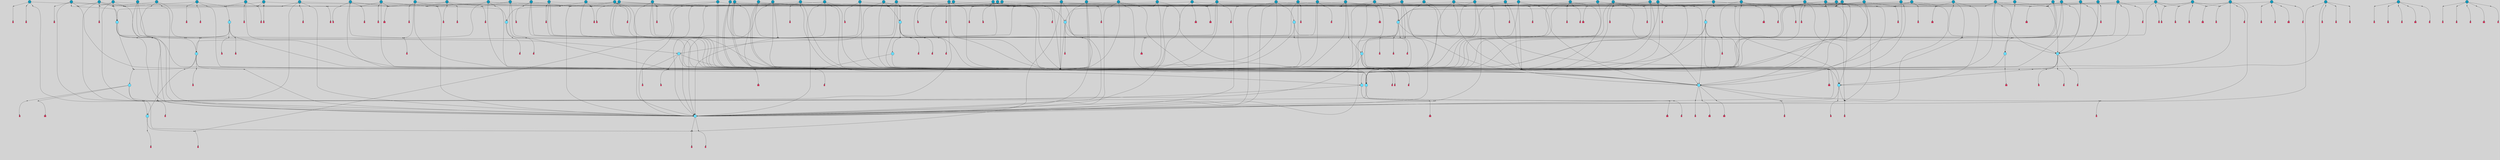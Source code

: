 // File exported with GEGELATI v1.3.1
// On the 2024-04-08 17:50:59
// With the File::TPGGraphDotExporter
digraph{
	graph[pad = "0.212, 0.055" bgcolor = lightgray]
	node[shape=circle style = filled label = ""]
		T3 [fillcolor="#66ddff"]
		T4 [fillcolor="#66ddff"]
		T7 [fillcolor="#66ddff"]
		T11 [fillcolor="#66ddff"]
		T24 [fillcolor="#66ddff"]
		T54 [fillcolor="#66ddff"]
		T164 [fillcolor="#66ddff"]
		T207 [fillcolor="#66ddff"]
		T250 [fillcolor="#66ddff"]
		T264 [fillcolor="#66ddff"]
		T311 [fillcolor="#66ddff"]
		T317 [fillcolor="#66ddff"]
		T318 [fillcolor="#1199bb"]
		T344 [fillcolor="#1199bb"]
		T365 [fillcolor="#66ddff"]
		T455 [fillcolor="#66ddff"]
		T542 [fillcolor="#1199bb"]
		T563 [fillcolor="#1199bb"]
		T601 [fillcolor="#1199bb"]
		T608 [fillcolor="#1199bb"]
		T630 [fillcolor="#66ddff"]
		T644 [fillcolor="#1199bb"]
		T321 [fillcolor="#1199bb"]
		T662 [fillcolor="#66ddff"]
		T663 [fillcolor="#66ddff"]
		T666 [fillcolor="#1199bb"]
		T668 [fillcolor="#66ddff"]
		T679 [fillcolor="#1199bb"]
		T696 [fillcolor="#1199bb"]
		T697 [fillcolor="#1199bb"]
		T700 [fillcolor="#1199bb"]
		T714 [fillcolor="#1199bb"]
		T717 [fillcolor="#1199bb"]
		T728 [fillcolor="#1199bb"]
		T733 [fillcolor="#1199bb"]
		T737 [fillcolor="#1199bb"]
		T758 [fillcolor="#66ddff"]
		T762 [fillcolor="#1199bb"]
		T764 [fillcolor="#1199bb"]
		T775 [fillcolor="#1199bb"]
		T776 [fillcolor="#1199bb"]
		T781 [fillcolor="#1199bb"]
		T785 [fillcolor="#1199bb"]
		T797 [fillcolor="#1199bb"]
		T801 [fillcolor="#1199bb"]
		T804 [fillcolor="#1199bb"]
		T805 [fillcolor="#1199bb"]
		T806 [fillcolor="#1199bb"]
		T807 [fillcolor="#66ddff"]
		T808 [fillcolor="#1199bb"]
		T809 [fillcolor="#1199bb"]
		T810 [fillcolor="#1199bb"]
		T811 [fillcolor="#1199bb"]
		T814 [fillcolor="#1199bb"]
		T815 [fillcolor="#1199bb"]
		T816 [fillcolor="#1199bb"]
		T817 [fillcolor="#1199bb"]
		T818 [fillcolor="#1199bb"]
		T819 [fillcolor="#1199bb"]
		T821 [fillcolor="#66ddff"]
		T823 [fillcolor="#1199bb"]
		T826 [fillcolor="#1199bb"]
		T827 [fillcolor="#1199bb"]
		T828 [fillcolor="#1199bb"]
		T831 [fillcolor="#1199bb"]
		T832 [fillcolor="#1199bb"]
		T834 [fillcolor="#1199bb"]
		T837 [fillcolor="#1199bb"]
		T839 [fillcolor="#1199bb"]
		T841 [fillcolor="#1199bb"]
		T842 [fillcolor="#1199bb"]
		T843 [fillcolor="#1199bb"]
		T847 [fillcolor="#1199bb"]
		T848 [fillcolor="#1199bb"]
		T849 [fillcolor="#1199bb"]
		T850 [fillcolor="#1199bb"]
		T853 [fillcolor="#1199bb"]
		T856 [fillcolor="#1199bb"]
		T858 [fillcolor="#1199bb"]
		T861 [fillcolor="#1199bb"]
		T862 [fillcolor="#1199bb"]
		T863 [fillcolor="#1199bb"]
		T865 [fillcolor="#1199bb"]
		T867 [fillcolor="#1199bb"]
		T869 [fillcolor="#1199bb"]
		T872 [fillcolor="#1199bb"]
		T874 [fillcolor="#1199bb"]
		T875 [fillcolor="#1199bb"]
		T876 [fillcolor="#1199bb"]
		T877 [fillcolor="#1199bb"]
		T878 [fillcolor="#1199bb"]
		T879 [fillcolor="#1199bb"]
		T880 [fillcolor="#1199bb"]
		T881 [fillcolor="#1199bb"]
		T882 [fillcolor="#1199bb"]
		T883 [fillcolor="#1199bb"]
		T884 [fillcolor="#1199bb"]
		T885 [fillcolor="#1199bb"]
		T886 [fillcolor="#1199bb"]
		T887 [fillcolor="#1199bb"]
		T888 [fillcolor="#1199bb"]
		T889 [fillcolor="#1199bb"]
		T890 [fillcolor="#1199bb"]
		T891 [fillcolor="#1199bb"]
		P11918 [fillcolor="#cccccc" shape=point] //6|
		I11918 [shape=box style=invis label="6|1&2|6#1|7&#92;n10|7&2|0#1|5&#92;n9|4&0|1#2|2&#92;n8|6&0|0#1|0&#92;n"]
		P11918 -> I11918[style=invis]
		A8198 [fillcolor="#ff3366" shape=box margin=0.03 width=0 height=0 label="3"]
		T3 -> P11918 -> A8198
		P11919 [fillcolor="#cccccc" shape=point] //3|
		I11919 [shape=box style=invis label="7|6&2|4#0|2&#92;n10|3&2|7#1|4&#92;n11|6&0|4#0|1&#92;n7|1&0|0#2|6&#92;n7|6&0|3#2|6&#92;n4|0&2|6#0|1&#92;n4|4&2|5#0|2&#92;n4|6&0|4#2|7&#92;n10|0&2|3#1|5&#92;n2|6&0|5#0|2&#92;n1|0&2|3#0|7&#92;n1|6&2|0#0|5&#92;n6|2&0|1#0|7&#92;n9|2&0|3#2|7&#92;n5|3&0|6#0|6&#92;n1|7&2|5#2|3&#92;n8|1&2|7#0|6&#92;n1|0&2|5#2|1&#92;n7|1&2|2#2|5&#92;n7|4&2|6#0|3&#92;n"]
		P11919 -> I11919[style=invis]
		A8199 [fillcolor="#ff3366" shape=box margin=0.03 width=0 height=0 label="4"]
		T3 -> P11919 -> A8199
		P11920 [fillcolor="#cccccc" shape=point] //7|
		I11920 [shape=box style=invis label="0|2&2|4#2|6&#92;n5|3&0|6#0|1&#92;n4|7&2|6#0|5&#92;n7|6&0|7#0|5&#92;n10|7&2|2#1|1&#92;n"]
		P11920 -> I11920[style=invis]
		A8200 [fillcolor="#ff3366" shape=box margin=0.03 width=0 height=0 label="4"]
		T4 -> P11920 -> A8200
		P11921 [fillcolor="#cccccc" shape=point] //0|
		I11921 [shape=box style=invis label="2|5&0|1#0|6&#92;n6|1&2|2#2|7&#92;n8|0&0|3#1|4&#92;n4|3&2|5#2|4&#92;n8|1&2|4#0|0&#92;n6|6&0|1#2|6&#92;n11|7&2|4#2|5&#92;n6|2&2|4#0|2&#92;n8|5&2|4#2|4&#92;n2|1&2|1#2|2&#92;n2|7&2|5#2|6&#92;n9|7&0|5#0|4&#92;n1|2&0|5#2|6&#92;n4|2&2|3#2|7&#92;n3|3&2|1#0|2&#92;n"]
		P11921 -> I11921[style=invis]
		A8201 [fillcolor="#ff3366" shape=box margin=0.03 width=0 height=0 label="5"]
		T4 -> P11921 -> A8201
		P11922 [fillcolor="#cccccc" shape=point] //-3|
		I11922 [shape=box style=invis label="1|6&2|7#0|7&#92;n10|2&0|7#1|3&#92;n9|6&2|7#2|2&#92;n5|3&0|7#0|7&#92;n1|6&2|3#0|0&#92;n2|3&2|3#2|2&#92;n5|1&2|6#0|6&#92;n"]
		P11922 -> I11922[style=invis]
		A8202 [fillcolor="#ff3366" shape=box margin=0.03 width=0 height=0 label="7"]
		T7 -> P11922 -> A8202
		P11923 [fillcolor="#cccccc" shape=point] //5|
		I11923 [shape=box style=invis label="0|5&2|3#0|1&#92;n0|6&2|1#2|4&#92;n6|2&2|6#0|7&#92;n7|4&0|3#0|1&#92;n5|4&0|7#1|6&#92;n9|1&0|5#2|2&#92;n6|3&2|3#1|7&#92;n11|7&2|4#1|6&#92;n2|5&0|1#0|0&#92;n4|7&0|0#0|2&#92;n6|2&0|6#0|0&#92;n2|1&2|6#2|4&#92;n10|0&2|0#1|0&#92;n6|6&2|4#0|6&#92;n"]
		P11923 -> I11923[style=invis]
		A8203 [fillcolor="#ff3366" shape=box margin=0.03 width=0 height=0 label="8"]
		T7 -> P11923 -> A8203
		P11924 [fillcolor="#cccccc" shape=point] //6|
		I11924 [shape=box style=invis label="3|0&2|7#2|2&#92;n3|2&0|4#2|5&#92;n5|1&0|2#1|0&#92;n8|7&0|1#2|0&#92;n8|5&0|3#0|6&#92;n0|2&0|2#2|3&#92;n1|5&2|5#0|5&#92;n5|6&0|6#0|7&#92;n6|7&0|0#2|6&#92;n1|2&2|3#0|0&#92;n7|7&2|3#0|4&#92;n0|7&2|7#0|6&#92;n1|0&2|2#2|7&#92;n4|4&0|1#0|0&#92;n"]
		P11924 -> I11924[style=invis]
		A8204 [fillcolor="#ff3366" shape=box margin=0.03 width=0 height=0 label="11"]
		T11 -> P11924 -> A8204
		P11925 [fillcolor="#cccccc" shape=point] //-4|
		I11925 [shape=box style=invis label="4|1&0|4#2|6&#92;n1|2&2|2#2|0&#92;n1|2&2|0#0|6&#92;n8|4&2|3#2|5&#92;n5|5&2|1#1|0&#92;n"]
		P11925 -> I11925[style=invis]
		A8205 [fillcolor="#ff3366" shape=box margin=0.03 width=0 height=0 label="12"]
		T11 -> P11925 -> A8205
		P11926 [fillcolor="#cccccc" shape=point] //-3|
		I11926 [shape=box style=invis label="8|1&2|3#0|5&#92;n0|6&0|5#0|5&#92;n3|7&2|1#0|6&#92;n3|5&0|1#0|0&#92;n9|5&2|0#0|4&#92;n3|5&0|2#0|3&#92;n10|6&2|4#1|0&#92;n9|4&2|7#2|6&#92;n1|7&2|5#2|2&#92;n"]
		P11926 -> I11926[style=invis]
		A8206 [fillcolor="#ff3366" shape=box margin=0.03 width=0 height=0 label="5"]
		T4 -> P11926 -> A8206
		P11927 [fillcolor="#cccccc" shape=point] //1|
		I11927 [shape=box style=invis label="5|1&0|6#2|7&#92;n2|4&0|4#2|2&#92;n0|6&0|5#0|4&#92;n10|6&2|5#1|6&#92;n9|3&0|1#1|7&#92;n10|3&2|2#1|0&#92;n5|0&0|0#2|1&#92;n11|3&2|3#1|5&#92;n10|3&0|1#1|0&#92;n2|4&0|1#0|1&#92;n0|2&0|3#2|4&#92;n9|2&2|1#2|5&#92;n11|7&2|6#2|6&#92;n"]
		P11927 -> I11927[style=invis]
		T24 -> P11927 -> T7
		P11928 [fillcolor="#cccccc" shape=point] //5|
		I11928 [shape=box style=invis label="3|0&2|0#0|1&#92;n3|0&0|7#0|1&#92;n5|3&0|2#2|6&#92;n4|4&2|4#2|6&#92;n11|2&0|7#1|6&#92;n2|7&2|2#2|5&#92;n9|3&2|6#2|7&#92;n7|7&0|0#0|4&#92;n6|1&2|4#2|3&#92;n5|4&2|0#1|6&#92;n1|3&0|7#0|4&#92;n"]
		P11928 -> I11928[style=invis]
		A8207 [fillcolor="#ff3366" shape=box margin=0.03 width=0 height=0 label="7"]
		T24 -> P11928 -> A8207
		P11929 [fillcolor="#cccccc" shape=point] //-2|
		I11929 [shape=box style=invis label="4|1&0|4#0|3&#92;n4|2&0|5#2|0&#92;n5|5&2|6#0|5&#92;n1|4&0|1#0|2&#92;n6|3&2|7#1|5&#92;n0|4&2|0#0|3&#92;n8|5&2|5#1|2&#92;n10|7&2|7#1|1&#92;n3|4&0|0#2|1&#92;n3|6&2|5#2|5&#92;n8|3&0|1#0|7&#92;n10|0&2|7#1|3&#92;n4|1&2|4#0|1&#92;n9|3&2|0#0|4&#92;n3|6&2|0#0|4&#92;n1|2&0|6#2|1&#92;n4|0&2|1#2|2&#92;n"]
		P11929 -> I11929[style=invis]
		A8208 [fillcolor="#ff3366" shape=box margin=0.03 width=0 height=0 label="14"]
		T24 -> P11929 -> A8208
		P11930 [fillcolor="#cccccc" shape=point] //8|
		I11930 [shape=box style=invis label="9|0&0|1#2|0&#92;n10|1&2|5#1|4&#92;n8|2&2|6#0|4&#92;n2|4&2|5#2|3&#92;n4|2&2|2#0|2&#92;n7|5&0|2#0|0&#92;n8|2&2|1#1|3&#92;n8|7&0|7#2|1&#92;n1|1&0|0#0|7&#92;n5|6&2|5#1|0&#92;n6|6&2|5#0|0&#92;n11|4&0|3#2|6&#92;n4|2&2|4#0|7&#92;n5|6&0|1#2|0&#92;n11|3&0|2#0|7&#92;n"]
		P11930 -> I11930[style=invis]
		A8209 [fillcolor="#ff3366" shape=box margin=0.03 width=0 height=0 label="6"]
		T54 -> P11930 -> A8209
		T54 -> P11928
		P11931 [fillcolor="#cccccc" shape=point] //-10|
		I11931 [shape=box style=invis label="3|6&0|0#0|4&#92;n4|1&2|4#0|1&#92;n5|1&0|1#0|4&#92;n5|5&2|6#0|5&#92;n6|5&0|6#0|3&#92;n11|1&2|0#0|1&#92;n0|7&2|0#0|3&#92;n1|2&0|6#0|1&#92;n8|0&0|4#2|0&#92;n0|4&0|7#2|7&#92;n7|0&2|7#1|3&#92;n3|1&0|5#2|5&#92;n5|1&0|4#0|3&#92;n2|2&0|2#0|0&#92;n8|3&0|1#0|7&#92;n3|0&0|3#0|5&#92;n7|2&0|5#2|0&#92;n6|3&2|7#1|5&#92;n4|7&2|7#2|1&#92;n"]
		P11931 -> I11931[style=invis]
		A8210 [fillcolor="#ff3366" shape=box margin=0.03 width=0 height=0 label="14"]
		T54 -> P11931 -> A8210
		T54 -> P11923
		T164 -> P11921
		P11932 [fillcolor="#cccccc" shape=point] //-1|
		I11932 [shape=box style=invis label="6|4&0|4#2|4&#92;n4|5&2|5#2|4&#92;n9|7&2|5#0|3&#92;n3|7&2|6#0|6&#92;n8|7&0|6#0|4&#92;n2|1&2|0#0|1&#92;n8|6&0|0#2|5&#92;n2|1&0|2#0|3&#92;n6|1&0|7#2|6&#92;n6|3&0|1#1|6&#92;n5|4&2|7#0|4&#92;n0|7&0|4#2|0&#92;n11|0&2|0#2|5&#92;n3|7&2|0#2|7&#92;n8|3&2|7#1|4&#92;n5|7&0|6#0|4&#92;n0|0&2|3#2|3&#92;n5|4&2|1#0|3&#92;n0|4&0|3#2|5&#92;n"]
		P11932 -> I11932[style=invis]
		A8211 [fillcolor="#ff3366" shape=box margin=0.03 width=0 height=0 label="10"]
		T164 -> P11932 -> A8211
		P11933 [fillcolor="#cccccc" shape=point] //-7|
		I11933 [shape=box style=invis label="6|1&0|2#0|3&#92;n1|2&0|1#2|0&#92;n10|3&2|2#1|1&#92;n0|1&0|2#0|7&#92;n4|6&2|7#2|4&#92;n6|0&2|7#0|6&#92;n"]
		P11933 -> I11933[style=invis]
		A8212 [fillcolor="#ff3366" shape=box margin=0.03 width=0 height=0 label="7"]
		T164 -> P11933 -> A8212
		P11934 [fillcolor="#cccccc" shape=point] //-6|
		I11934 [shape=box style=invis label="11|7&0|1#0|6&#92;n3|5&0|1#0|3&#92;n1|5&0|5#0|6&#92;n1|7&2|5#2|2&#92;n0|0&0|2#2|2&#92;n4|4&0|1#0|5&#92;n6|4&2|2#0|2&#92;n0|6&2|5#0|5&#92;n0|3&2|2#2|6&#92;n"]
		P11934 -> I11934[style=invis]
		A8213 [fillcolor="#ff3366" shape=box margin=0.03 width=0 height=0 label="5"]
		T164 -> P11934 -> A8213
		P11935 [fillcolor="#cccccc" shape=point] //4|
		I11935 [shape=box style=invis label="4|3&0|6#0|3&#92;n5|7&2|3#2|2&#92;n5|6&0|7#1|2&#92;n1|4&2|6#0|3&#92;n8|4&2|1#2|5&#92;n9|5&2|4#1|4&#92;n2|4&0|5#0|7&#92;n10|0&0|6#1|3&#92;n3|0&0|6#0|2&#92;n2|7&2|7#2|6&#92;n5|2&0|5#1|5&#92;n10|4&2|5#1|7&#92;n4|0&0|4#2|4&#92;n11|1&0|4#2|6&#92;n10|6&2|0#1|4&#92;n9|7&0|3#1|4&#92;n4|5&2|7#0|6&#92;n11|5&2|6#2|3&#92;n0|3&0|5#0|1&#92;n"]
		P11935 -> I11935[style=invis]
		A8214 [fillcolor="#ff3366" shape=box margin=0.03 width=0 height=0 label="13"]
		T164 -> P11935 -> A8214
		P11936 [fillcolor="#cccccc" shape=point] //7|
		I11936 [shape=box style=invis label="7|0&2|1#2|0&#92;n9|7&2|1#1|7&#92;n8|2&0|1#1|0&#92;n6|6&0|2#1|1&#92;n2|2&0|5#0|0&#92;n5|7&0|0#2|1&#92;n5|1&2|5#1|5&#92;n4|7&2|4#2|3&#92;n10|5&2|2#1|5&#92;n1|3&2|2#2|0&#92;n10|2&2|6#1|5&#92;n"]
		P11936 -> I11936[style=invis]
		A8215 [fillcolor="#ff3366" shape=box margin=0.03 width=0 height=0 label="1"]
		T207 -> P11936 -> A8215
		P11937 [fillcolor="#cccccc" shape=point] //-3|
		I11937 [shape=box style=invis label="3|7&0|0#0|2&#92;n11|5&0|1#1|1&#92;n4|1&0|6#2|6&#92;n4|0&0|1#0|5&#92;n"]
		P11937 -> I11937[style=invis]
		T207 -> P11937 -> T24
		P11938 [fillcolor="#cccccc" shape=point] //5|
		I11938 [shape=box style=invis label="8|1&2|6#0|6&#92;n3|0&0|7#0|1&#92;n11|3&0|2#2|6&#92;n4|4&2|4#2|6&#92;n11|2&0|7#1|6&#92;n2|7&2|2#2|5&#92;n7|7&0|0#0|4&#92;n6|1&2|4#2|3&#92;n5|4&2|0#1|6&#92;n3|0&2|0#0|1&#92;n1|3&0|7#0|4&#92;n"]
		P11938 -> I11938[style=invis]
		A8216 [fillcolor="#ff3366" shape=box margin=0.03 width=0 height=0 label="7"]
		T207 -> P11938 -> A8216
		P11939 [fillcolor="#cccccc" shape=point] //5|
		I11939 [shape=box style=invis label="10|4&2|6#1|2&#92;n8|4&0|1#1|0&#92;n0|4&2|6#0|0&#92;n8|4&2|5#2|1&#92;n7|5&2|5#1|0&#92;n3|6&0|6#2|2&#92;n1|7&0|7#0|5&#92;n2|0&0|7#2|4&#92;n9|4&2|6#2|7&#92;n2|6&2|2#0|0&#92;n11|7&2|7#0|7&#92;n5|5&0|0#0|1&#92;n10|1&0|0#1|0&#92;n7|3&0|1#2|5&#92;n9|2&2|7#1|5&#92;n9|0&2|5#1|2&#92;n1|6&2|4#2|2&#92;n3|3&2|2#0|7&#92;n1|6&2|0#0|0&#92;n6|4&2|6#1|0&#92;n"]
		P11939 -> I11939[style=invis]
		A8217 [fillcolor="#ff3366" shape=box margin=0.03 width=0 height=0 label="1"]
		T207 -> P11939 -> A8217
		P11940 [fillcolor="#cccccc" shape=point] //7|
		I11940 [shape=box style=invis label="6|1&2|6#2|7&#92;n7|0&2|4#2|3&#92;n3|3&0|7#0|6&#92;n5|4&0|2#2|4&#92;n8|5&2|6#2|7&#92;n0|0&2|3#0|3&#92;n5|4&2|4#2|6&#92;n"]
		P11940 -> I11940[style=invis]
		T207 -> P11940 -> T4
		P11941 [fillcolor="#cccccc" shape=point] //8|
		I11941 [shape=box style=invis label="5|4&2|1#1|0&#92;n3|0&0|3#2|0&#92;n3|7&2|2#0|6&#92;n6|6&0|2#2|4&#92;n0|0&0|2#0|6&#92;n"]
		P11941 -> I11941[style=invis]
		T250 -> P11941 -> T164
		P11942 [fillcolor="#cccccc" shape=point] //5|
		I11942 [shape=box style=invis label="3|0&2|0#2|1&#92;n3|0&0|7#0|1&#92;n5|3&0|2#2|6&#92;n4|4&2|4#2|6&#92;n5|4&2|0#1|6&#92;n2|7&2|2#2|5&#92;n1|3&0|7#0|4&#92;n11|6&2|2#0|7&#92;n7|7&0|0#0|4&#92;n6|1&2|4#2|3&#92;n11|0&0|7#1|6&#92;n9|3&2|6#2|7&#92;n"]
		P11942 -> I11942[style=invis]
		A8218 [fillcolor="#ff3366" shape=box margin=0.03 width=0 height=0 label="7"]
		T250 -> P11942 -> A8218
		P11943 [fillcolor="#cccccc" shape=point] //7|
		I11943 [shape=box style=invis label="7|4&2|7#0|4&#92;n4|6&0|1#2|5&#92;n2|1&2|3#0|0&#92;n4|3&2|0#0|1&#92;n0|0&2|7#2|7&#92;n7|7&0|5#2|3&#92;n5|0&2|1#2|2&#92;n10|0&0|4#1|2&#92;n4|4&0|7#0|0&#92;n6|7&0|2#0|1&#92;n1|4&2|5#0|4&#92;n"]
		P11943 -> I11943[style=invis]
		A8219 [fillcolor="#ff3366" shape=box margin=0.03 width=0 height=0 label="0"]
		T250 -> P11943 -> A8219
		T250 -> P11928
		P11944 [fillcolor="#cccccc" shape=point] //10|
		I11944 [shape=box style=invis label="6|1&2|4#2|3&#92;n3|0&0|7#0|1&#92;n5|3&0|2#2|6&#92;n4|4&0|4#2|6&#92;n5|4&2|0#1|6&#92;n10|5&0|6#1|5&#92;n2|5&2|1#2|2&#92;n1|3&0|7#0|4&#92;n3|0&2|0#0|1&#92;n11|2&0|5#1|6&#92;n9|3&2|6#2|7&#92;n7|7&0|0#0|4&#92;n"]
		P11944 -> I11944[style=invis]
		A8220 [fillcolor="#ff3366" shape=box margin=0.03 width=0 height=0 label="7"]
		T250 -> P11944 -> A8220
		P11945 [fillcolor="#cccccc" shape=point] //-2|
		I11945 [shape=box style=invis label="11|7&2|0#1|7&#92;n4|3&0|1#2|5&#92;n0|4&2|4#2|7&#92;n1|6&0|0#0|4&#92;n4|0&0|0#0|5&#92;n0|6&2|3#2|0&#92;n9|6&2|5#1|3&#92;n0|7&2|1#2|5&#92;n4|4&0|5#0|1&#92;n10|4&0|0#1|0&#92;n"]
		P11945 -> I11945[style=invis]
		A8221 [fillcolor="#ff3366" shape=box margin=0.03 width=0 height=0 label="12"]
		T264 -> P11945 -> A8221
		P11946 [fillcolor="#cccccc" shape=point] //-3|
		I11946 [shape=box style=invis label="7|2&2|4#0|2&#92;n4|1&2|6#0|1&#92;n11|6&0|4#0|1&#92;n7|1&0|0#2|6&#92;n6|2&0|1#0|7&#92;n10|3&2|7#1|4&#92;n3|5&2|3#0|1&#92;n4|4&2|5#0|2&#92;n4|6&0|4#2|7&#92;n2|5&0|5#0|2&#92;n10|0&2|3#1|4&#92;n0|1&2|7#0|6&#92;n7|6&0|3#2|6&#92;n1|3&0|6#2|0&#92;n5|3&0|6#0|6&#92;n1|4&2|5#2|3&#92;n1|6&2|0#0|5&#92;n9|2&0|3#2|7&#92;n7|1&2|2#2|5&#92;n"]
		P11946 -> I11946[style=invis]
		T264 -> P11946 -> T207
		P11947 [fillcolor="#cccccc" shape=point] //2|
		I11947 [shape=box style=invis label="4|1&0|4#2|6&#92;n5|5&2|1#1|0&#92;n1|0&2|0#0|6&#92;n8|4&2|3#2|5&#92;n"]
		P11947 -> I11947[style=invis]
		T264 -> P11947 -> T11
		P11948 [fillcolor="#cccccc" shape=point] //2|
		I11948 [shape=box style=invis label="11|0&2|3#0|7&#92;n10|4&2|5#1|6&#92;n4|7&0|2#2|3&#92;n6|0&2|6#0|6&#92;n9|0&0|7#0|5&#92;n7|2&2|4#1|2&#92;n5|1&2|6#2|7&#92;n"]
		P11948 -> I11948[style=invis]
		T311 -> P11948 -> T7
		P11949 [fillcolor="#cccccc" shape=point] //5|
		I11949 [shape=box style=invis label="5|4&2|0#1|6&#92;n3|0&0|7#0|1&#92;n5|3&0|2#2|6&#92;n11|2&0|7#1|6&#92;n2|7&2|2#2|5&#92;n9|3&2|6#2|7&#92;n7|7&0|0#0|4&#92;n6|1&2|4#2|3&#92;n3|0&2|0#0|1&#92;n1|3&2|7#0|4&#92;n"]
		P11949 -> I11949[style=invis]
		A8222 [fillcolor="#ff3366" shape=box margin=0.03 width=0 height=0 label="7"]
		T311 -> P11949 -> A8222
		T311 -> P11945
		P11950 [fillcolor="#cccccc" shape=point] //-1|
		I11950 [shape=box style=invis label="1|7&2|1#0|6&#92;n8|1&2|3#0|5&#92;n10|6&2|7#1|0&#92;n1|7&2|5#0|2&#92;n0|3&0|3#2|2&#92;n3|5&0|1#0|0&#92;n3|5&0|2#0|3&#92;n1|5&2|0#0|4&#92;n5|7&2|2#2|5&#92;n4|0&2|3#0|3&#92;n"]
		P11950 -> I11950[style=invis]
		T311 -> P11950 -> T3
		P11951 [fillcolor="#cccccc" shape=point] //2|
		I11951 [shape=box style=invis label="4|1&0|5#0|1&#92;n6|4&0|7#2|4&#92;n10|5&2|6#1|4&#92;n9|2&0|4#2|3&#92;n6|2&2|3#1|7&#92;n8|1&0|2#0|3&#92;n4|0&2|0#0|1&#92;n"]
		P11951 -> I11951[style=invis]
		T311 -> P11951 -> T54
		P11952 [fillcolor="#cccccc" shape=point] //7|
		I11952 [shape=box style=invis label="9|6&2|6#1|3&#92;n9|7&2|0#1|7&#92;n3|0&2|0#0|0&#92;n1|6&0|0#0|4&#92;n7|4&0|3#0|1&#92;n"]
		P11952 -> I11952[style=invis]
		A8223 [fillcolor="#ff3366" shape=box margin=0.03 width=0 height=0 label="12"]
		T318 -> P11952 -> A8223
		P11953 [fillcolor="#cccccc" shape=point] //-9|
		I11953 [shape=box style=invis label="7|1&0|0#2|6&#92;n1|6&0|4#2|7&#92;n7|6&2|4#0|2&#92;n10|7&2|1#1|3&#92;n7|6&0|3#2|6&#92;n4|0&2|2#2|1&#92;n1|0&0|5#2|3&#92;n6|1&2|6#1|1&#92;n7|4&2|6#1|0&#92;n9|5&0|1#0|2&#92;n9|2&0|3#0|7&#92;n6|0&2|7#0|6&#92;n10|5&2|3#1|5&#92;n10|0&2|7#1|4&#92;n1|0&2|3#0|7&#92;n5|2&0|6#0|6&#92;n2|6&0|1#0|2&#92;n7|4&2|5#0|3&#92;n3|6&2|4#0|5&#92;n1|6&2|0#0|5&#92;n"]
		P11953 -> I11953[style=invis]
		A8224 [fillcolor="#ff3366" shape=box margin=0.03 width=0 height=0 label="4"]
		T318 -> P11953 -> A8224
		P11954 [fillcolor="#cccccc" shape=point] //-7|
		I11954 [shape=box style=invis label="9|1&2|7#2|1&#92;n7|0&2|0#2|7&#92;n2|3&2|3#2|2&#92;n8|5&2|1#0|3&#92;n5|5&0|7#0|1&#92;n1|6&2|7#0|7&#92;n10|2&0|7#1|3&#92;n6|4&2|2#2|4&#92;n0|6&2|5#0|2&#92;n"]
		P11954 -> I11954[style=invis]
		A8225 [fillcolor="#ff3366" shape=box margin=0.03 width=0 height=0 label="7"]
		T318 -> P11954 -> A8225
		P11955 [fillcolor="#cccccc" shape=point] //3|
		I11955 [shape=box style=invis label="7|6&2|4#0|2&#92;n10|3&2|7#1|4&#92;n11|6&0|4#0|1&#92;n7|1&0|0#2|6&#92;n7|6&0|3#2|6&#92;n4|0&2|6#0|1&#92;n4|4&2|5#0|2&#92;n4|6&0|4#2|7&#92;n10|0&2|3#1|5&#92;n2|6&0|5#0|2&#92;n1|0&2|3#0|7&#92;n1|6&2|0#0|5&#92;n6|2&0|1#0|7&#92;n9|2&0|3#2|7&#92;n5|3&0|6#0|6&#92;n1|7&2|5#2|3&#92;n8|1&2|7#0|6&#92;n1|0&2|5#2|1&#92;n7|1&2|2#2|5&#92;n7|4&2|6#0|3&#92;n"]
		P11955 -> I11955[style=invis]
		A8226 [fillcolor="#ff3366" shape=box margin=0.03 width=0 height=0 label="4"]
		T317 -> P11955 -> A8226
		P11956 [fillcolor="#cccccc" shape=point] //6|
		I11956 [shape=box style=invis label="6|1&2|6#1|7&#92;n10|7&2|0#1|5&#92;n9|4&0|1#2|2&#92;n8|6&0|0#1|0&#92;n"]
		P11956 -> I11956[style=invis]
		A8227 [fillcolor="#ff3366" shape=box margin=0.03 width=0 height=0 label="3"]
		T317 -> P11956 -> A8227
		P11957 [fillcolor="#cccccc" shape=point] //-9|
		I11957 [shape=box style=invis label="11|5&0|0#2|6&#92;n8|5&2|3#2|1&#92;n7|1&0|6#1|3&#92;n11|4&0|2#0|1&#92;n9|0&2|7#1|6&#92;n10|1&0|3#1|6&#92;n0|3&0|4#2|5&#92;n5|7&2|3#1|6&#92;n2|0&2|1#0|7&#92;n"]
		P11957 -> I11957[style=invis]
		A8228 [fillcolor="#ff3366" shape=box margin=0.03 width=0 height=0 label="2"]
		T318 -> P11957 -> A8228
		P11958 [fillcolor="#cccccc" shape=point] //-1|
		I11958 [shape=box style=invis label="1|7&2|1#0|6&#92;n8|1&2|3#0|5&#92;n10|6&2|7#1|0&#92;n1|7&2|5#0|2&#92;n0|3&0|3#2|2&#92;n3|5&0|1#0|0&#92;n3|5&0|2#0|3&#92;n1|5&2|0#0|4&#92;n5|7&2|2#2|5&#92;n4|0&2|3#0|3&#92;n"]
		P11958 -> I11958[style=invis]
		T318 -> P11958 -> T317
		P11959 [fillcolor="#cccccc" shape=point] //-4|
		I11959 [shape=box style=invis label="7|2&2|4#0|2&#92;n4|1&2|6#0|1&#92;n0|1&2|7#0|6&#92;n6|2&0|1#0|7&#92;n10|3&2|7#1|4&#92;n3|5&2|3#0|1&#92;n4|4&2|5#0|2&#92;n4|6&0|4#2|7&#92;n2|5&0|5#0|2&#92;n10|0&2|3#1|4&#92;n11|6&0|4#0|1&#92;n7|6&0|3#2|6&#92;n1|3&0|6#2|0&#92;n5|3&0|6#0|6&#92;n1|4&2|5#2|3&#92;n1|1&2|0#0|5&#92;n9|2&0|3#2|7&#92;n7|1&2|2#2|5&#92;n"]
		P11959 -> I11959[style=invis]
		T344 -> P11959 -> T207
		T344 -> P11947
		T344 -> P11947
		P11960 [fillcolor="#cccccc" shape=point] //2|
		I11960 [shape=box style=invis label="11|2&2|1#2|2&#92;n0|1&0|0#0|6&#92;n9|2&0|4#2|2&#92;n9|7&2|0#0|0&#92;n4|5&0|6#2|7&#92;n6|7&0|2#0|1&#92;n5|6&0|2#1|0&#92;n11|6&2|1#2|1&#92;n11|0&0|0#2|3&#92;n8|4&0|7#1|1&#92;n11|3&0|7#1|6&#92;n9|2&2|1#2|5&#92;n11|7&0|2#0|2&#92;n"]
		P11960 -> I11960[style=invis]
		T365 -> P11960 -> T3
		P11961 [fillcolor="#cccccc" shape=point] //4|
		I11961 [shape=box style=invis label="7|1&0|6#0|1&#92;n6|7&2|7#1|7&#92;n10|1&2|1#1|1&#92;n9|6&2|2#1|4&#92;n4|7&0|4#2|2&#92;n9|6&0|5#1|1&#92;n10|0&2|6#1|6&#92;n5|1&0|1#2|3&#92;n10|1&0|5#1|0&#92;n3|4&2|3#0|0&#92;n8|2&0|5#2|4&#92;n1|6&2|0#0|0&#92;n2|3&0|1#2|6&#92;n5|2&2|2#1|6&#92;n2|2&0|1#2|1&#92;n3|1&2|7#0|3&#92;n6|7&2|3#0|4&#92;n"]
		P11961 -> I11961[style=invis]
		A8229 [fillcolor="#ff3366" shape=box margin=0.03 width=0 height=0 label="10"]
		T365 -> P11961 -> A8229
		P11962 [fillcolor="#cccccc" shape=point] //3|
		I11962 [shape=box style=invis label="4|7&0|7#2|7&#92;n11|5&2|6#0|2&#92;n5|5&2|6#2|0&#92;n3|2&0|6#0|3&#92;n10|2&2|5#1|5&#92;n9|4&2|3#1|5&#92;n2|5&2|7#2|4&#92;n11|3&2|5#1|0&#92;n7|0&0|7#2|1&#92;n1|2&0|5#0|1&#92;n"]
		P11962 -> I11962[style=invis]
		A8230 [fillcolor="#ff3366" shape=box margin=0.03 width=0 height=0 label="5"]
		T365 -> P11962 -> A8230
		P11963 [fillcolor="#cccccc" shape=point] //2|
		I11963 [shape=box style=invis label="9|0&0|7#0|5&#92;n10|4&2|5#1|6&#92;n4|7&0|2#2|3&#92;n6|0&2|6#0|6&#92;n11|0&2|3#0|7&#92;n7|0&2|4#1|2&#92;n6|3&2|6#2|1&#92;n5|1&2|6#2|7&#92;n"]
		P11963 -> I11963[style=invis]
		T455 -> P11963 -> T7
		T455 -> P11951
		P11964 [fillcolor="#cccccc" shape=point] //4|
		I11964 [shape=box style=invis label="6|0&2|6#0|7&#92;n11|2&0|3#1|2&#92;n11|3&0|7#1|5&#92;n10|4&2|6#1|6&#92;n1|0&2|7#0|6&#92;n4|4&2|6#0|2&#92;n4|7&0|2#2|3&#92;n1|7&0|4#2|3&#92;n9|0&0|7#0|0&#92;n"]
		P11964 -> I11964[style=invis]
		T455 -> P11964 -> T7
		P11965 [fillcolor="#cccccc" shape=point] //-3|
		I11965 [shape=box style=invis label="6|1&0|5#0|3&#92;n10|0&2|7#1|6&#92;n0|1&0|2#0|7&#92;n6|2&0|3#2|7&#92;n4|6&2|7#2|4&#92;n"]
		P11965 -> I11965[style=invis]
		A8231 [fillcolor="#ff3366" shape=box margin=0.03 width=0 height=0 label="7"]
		T455 -> P11965 -> A8231
		P11966 [fillcolor="#cccccc" shape=point] //7|
		I11966 [shape=box style=invis label="10|5&0|6#1|7&#92;n4|3&2|6#0|3&#92;n8|4&0|6#1|2&#92;n3|0&2|0#2|3&#92;n5|6&2|3#0|4&#92;n0|7&2|1#0|5&#92;n8|7&2|2#2|5&#92;n9|1&0|0#1|0&#92;n10|1&2|1#1|4&#92;n3|3&2|7#0|4&#92;n5|2&2|3#0|4&#92;n2|0&2|6#2|2&#92;n1|7&0|1#0|7&#92;n"]
		P11966 -> I11966[style=invis]
		T455 -> P11966 -> T365
		T542 -> P11952
		P11967 [fillcolor="#cccccc" shape=point] //8|
		I11967 [shape=box style=invis label="7|1&0|0#2|6&#92;n1|6&0|4#2|7&#92;n7|6&2|0#0|2&#92;n10|7&2|1#1|3&#92;n7|6&0|3#2|6&#92;n4|0&2|2#2|1&#92;n1|0&0|5#2|3&#92;n6|1&2|6#1|1&#92;n7|4&2|6#1|0&#92;n9|5&0|1#0|2&#92;n7|4&2|5#0|3&#92;n6|0&2|7#0|6&#92;n10|5&2|3#1|5&#92;n10|0&2|7#1|4&#92;n1|0&2|3#0|7&#92;n5|2&0|6#0|6&#92;n2|6&0|1#0|2&#92;n9|2&0|3#0|7&#92;n3|6&2|4#0|5&#92;n1|6&2|0#0|5&#92;n"]
		P11967 -> I11967[style=invis]
		A8232 [fillcolor="#ff3366" shape=box margin=0.03 width=0 height=0 label="4"]
		T542 -> P11967 -> A8232
		P11968 [fillcolor="#cccccc" shape=point] //-8|
		I11968 [shape=box style=invis label="2|1&2|5#2|3&#92;n11|5&2|1#0|3&#92;n5|0&0|7#0|1&#92;n0|1&2|6#0|7&#92;n7|4&2|2#2|4&#92;n0|6&2|5#0|2&#92;n9|2&0|7#1|3&#92;n"]
		P11968 -> I11968[style=invis]
		A8233 [fillcolor="#ff3366" shape=box margin=0.03 width=0 height=0 label="7"]
		T542 -> P11968 -> A8233
		T542 -> P11958
		T542 -> P11966
		P11969 [fillcolor="#cccccc" shape=point] //2|
		I11969 [shape=box style=invis label="0|2&2|6#2|6&#92;n7|0&2|7#1|7&#92;n10|7&0|5#1|6&#92;n0|5&2|7#0|4&#92;n3|1&0|1#2|6&#92;n4|7&0|2#0|6&#92;n"]
		P11969 -> I11969[style=invis]
		T563 -> P11969 -> T164
		T563 -> P11966
		P11970 [fillcolor="#cccccc" shape=point] //-3|
		I11970 [shape=box style=invis label="3|0&2|0#0|1&#92;n4|4&2|4#2|6&#92;n5|3&0|2#2|6&#92;n3|0&0|7#0|1&#92;n11|2&0|7#1|6&#92;n2|7&2|2#2|5&#92;n9|0&2|6#2|7&#92;n7|7&0|0#0|4&#92;n6|1&2|4#2|3&#92;n5|4&2|0#1|6&#92;n1|3&0|7#0|4&#92;n"]
		P11970 -> I11970[style=invis]
		A8234 [fillcolor="#ff3366" shape=box margin=0.03 width=0 height=0 label="7"]
		T563 -> P11970 -> A8234
		P11971 [fillcolor="#cccccc" shape=point] //9|
		I11971 [shape=box style=invis label="6|0&0|6#2|0&#92;n7|1&2|5#1|2&#92;n1|6&2|3#0|7&#92;n4|2&0|7#0|1&#92;n"]
		P11971 -> I11971[style=invis]
		A8235 [fillcolor="#ff3366" shape=box margin=0.03 width=0 height=0 label="2"]
		T563 -> P11971 -> A8235
		P11972 [fillcolor="#cccccc" shape=point] //-4|
		I11972 [shape=box style=invis label="10|6&2|6#1|6&#92;n7|7&2|4#0|2&#92;n4|1&2|6#0|1&#92;n10|3&2|7#1|4&#92;n3|6&0|4#0|5&#92;n2|5&0|5#0|2&#92;n4|6&0|4#0|1&#92;n3|5&2|3#0|1&#92;n4|4&2|5#0|2&#92;n9|2&0|3#2|7&#92;n10|0&2|3#1|4&#92;n7|1&0|0#2|6&#92;n4|6&0|4#2|7&#92;n1|7&0|2#2|4&#92;n1|7&0|6#2|0&#92;n5|3&0|6#0|5&#92;n7|6&0|3#2|6&#92;n1|6&2|0#0|5&#92;n1|4&2|5#2|3&#92;n7|1&2|2#2|5&#92;n"]
		P11972 -> I11972[style=invis]
		T601 -> P11972 -> T207
		T601 -> P11947
		P11973 [fillcolor="#cccccc" shape=point] //3|
		I11973 [shape=box style=invis label="7|2&0|2#2|4&#92;n0|4&0|6#2|7&#92;n9|0&0|1#2|2&#92;n8|6&0|0#1|0&#92;n"]
		P11973 -> I11973[style=invis]
		A8236 [fillcolor="#ff3366" shape=box margin=0.03 width=0 height=0 label="3"]
		T601 -> P11973 -> A8236
		P11974 [fillcolor="#cccccc" shape=point] //5|
		I11974 [shape=box style=invis label="1|6&2|7#0|7&#92;n9|2&2|7#2|3&#92;n10|2&0|7#1|3&#92;n0|0&2|7#2|2&#92;n1|6&2|3#0|0&#92;n2|3&2|3#2|2&#92;n"]
		P11974 -> I11974[style=invis]
		A8237 [fillcolor="#ff3366" shape=box margin=0.03 width=0 height=0 label="7"]
		T608 -> P11974 -> A8237
		P11975 [fillcolor="#cccccc" shape=point] //4|
		I11975 [shape=box style=invis label="11|2&0|3#1|2&#92;n6|0&2|6#0|7&#92;n11|3&0|7#1|5&#92;n10|4&2|6#1|6&#92;n1|0&2|7#0|6&#92;n4|4&2|4#0|2&#92;n4|7&0|2#2|3&#92;n1|7&0|4#2|3&#92;n9|0&0|7#0|0&#92;n"]
		P11975 -> I11975[style=invis]
		T608 -> P11975 -> T207
		T608 -> P11941
		P11976 [fillcolor="#cccccc" shape=point] //-1|
		I11976 [shape=box style=invis label="6|5&2|4#1|4&#92;n0|7&2|6#2|1&#92;n3|5&0|7#2|7&#92;n1|7&0|7#0|4&#92;n1|0&2|0#0|0&#92;n2|1&2|4#0|4&#92;n"]
		P11976 -> I11976[style=invis]
		T608 -> P11976 -> T7
		P11977 [fillcolor="#cccccc" shape=point] //6|
		I11977 [shape=box style=invis label="4|4&0|7#2|7&#92;n10|6&0|1#1|3&#92;n7|5&0|2#0|7&#92;n10|7&0|1#1|5&#92;n9|0&2|1#1|0&#92;n"]
		P11977 -> I11977[style=invis]
		A8238 [fillcolor="#ff3366" shape=box margin=0.03 width=0 height=0 label="7"]
		T630 -> P11977 -> A8238
		T630 -> P11969
		T630 -> P11966
		P11978 [fillcolor="#cccccc" shape=point] //7|
		I11978 [shape=box style=invis label="0|3&2|7#2|1&#92;n3|7&0|1#0|3&#92;n3|1&0|3#2|1&#92;n5|0&0|0#0|2&#92;n9|0&2|2#0|7&#92;n2|5&2|6#0|0&#92;n9|4&2|7#2|6&#92;n8|4&2|6#0|2&#92;n9|5&2|1#0|2&#92;n8|1&2|5#0|5&#92;n9|5&2|0#2|4&#92;n11|2&0|3#0|4&#92;n"]
		P11978 -> I11978[style=invis]
		A8239 [fillcolor="#ff3366" shape=box margin=0.03 width=0 height=0 label="5"]
		T630 -> P11978 -> A8239
		P11979 [fillcolor="#cccccc" shape=point] //10|
		I11979 [shape=box style=invis label="7|0&2|4#0|2&#92;n11|5&0|6#2|7&#92;n6|1&2|6#0|6&#92;n8|6&2|0#0|7&#92;n4|0&0|3#2|5&#92;n11|6&2|7#0|1&#92;n1|7&0|7#2|0&#92;n9|3&2|3#2|3&#92;n6|2&0|0#0|7&#92;n"]
		P11979 -> I11979[style=invis]
		T644 -> P11979 -> T7
		T644 -> P11965
		T644 -> P11966
		P11980 [fillcolor="#cccccc" shape=point] //0|
		I11980 [shape=box style=invis label="0|4&0|7#2|1&#92;n3|1&0|3#2|1&#92;n9|5&2|3#0|2&#92;n9|0&2|2#0|7&#92;n2|5&2|6#0|0&#92;n3|1&0|4#2|6&#92;n5|5&2|2#2|5&#92;n5|0&0|0#0|2&#92;n8|1&2|5#0|5&#92;n4|6&0|0#2|7&#92;n9|4&2|7#2|6&#92;n"]
		P11980 -> I11980[style=invis]
		A8240 [fillcolor="#ff3366" shape=box margin=0.03 width=0 height=0 label="5"]
		T644 -> P11980 -> A8240
		P11981 [fillcolor="#cccccc" shape=point] //3|
		I11981 [shape=box style=invis label="0|7&2|5#0|4&#92;n8|4&0|5#0|6&#92;n8|5&0|5#2|7&#92;n5|6&0|7#0|4&#92;n7|0&0|5#2|1&#92;n10|6&2|1#1|2&#92;n0|0&2|1#0|6&#92;n10|3&0|7#1|1&#92;n8|2&0|5#2|4&#92;n"]
		P11981 -> I11981[style=invis]
		A8241 [fillcolor="#ff3366" shape=box margin=0.03 width=0 height=0 label="5"]
		T644 -> P11981 -> A8241
		T321 -> P11952
		T321 -> P11953
		P11982 [fillcolor="#cccccc" shape=point] //-7|
		I11982 [shape=box style=invis label="9|5&2|0#2|6&#92;n11|4&0|6#0|1&#92;n0|3&0|4#2|5&#92;n8|5&2|3#2|1&#92;n9|0&2|7#1|6&#92;n2|0&2|1#0|5&#92;n5|7&2|3#1|6&#92;n4|1&0|5#2|6&#92;n0|1&2|3#0|2&#92;n10|3&2|1#1|7&#92;n"]
		P11982 -> I11982[style=invis]
		T321 -> P11982 -> T250
		T321 -> P11978
		T321 -> P11966
		P11983 [fillcolor="#cccccc" shape=point] //7|
		I11983 [shape=box style=invis label="7|4&2|1#2|4&#92;n1|1&2|1#0|4&#92;n10|3&0|3#1|2&#92;n8|0&0|4#1|2&#92;n7|6&0|5#0|5&#92;n0|0&2|7#2|7&#92;n6|7&0|2#0|6&#92;n4|3&2|0#0|1&#92;n4|6&0|7#2|5&#92;n7|4&2|7#0|4&#92;n2|0&2|0#2|6&#92;n8|3&0|6#1|5&#92;n"]
		P11983 -> I11983[style=invis]
		A8242 [fillcolor="#ff3366" shape=box margin=0.03 width=0 height=0 label="0"]
		T663 -> P11983 -> A8242
		P11984 [fillcolor="#cccccc" shape=point] //6|
		I11984 [shape=box style=invis label="6|1&2|6#1|7&#92;n10|7&2|0#1|5&#92;n9|4&0|1#2|2&#92;n8|6&0|0#1|0&#92;n"]
		P11984 -> I11984[style=invis]
		A8243 [fillcolor="#ff3366" shape=box margin=0.03 width=0 height=0 label="3"]
		T662 -> P11984 -> A8243
		P11985 [fillcolor="#cccccc" shape=point] //-1|
		I11985 [shape=box style=invis label="1|7&2|1#0|6&#92;n8|1&2|3#0|5&#92;n10|6&2|7#1|0&#92;n1|7&2|5#0|2&#92;n0|3&0|3#2|2&#92;n3|5&0|1#0|0&#92;n3|5&0|2#0|3&#92;n1|5&2|0#0|4&#92;n5|7&2|2#2|5&#92;n4|0&2|3#0|3&#92;n"]
		P11985 -> I11985[style=invis]
		T663 -> P11985 -> T662
		P11986 [fillcolor="#cccccc" shape=point] //7|
		I11986 [shape=box style=invis label="9|6&2|6#1|3&#92;n9|7&2|0#1|7&#92;n3|0&2|0#0|0&#92;n1|6&0|0#0|4&#92;n7|4&0|3#0|1&#92;n"]
		P11986 -> I11986[style=invis]
		A8244 [fillcolor="#ff3366" shape=box margin=0.03 width=0 height=0 label="12"]
		T663 -> P11986 -> A8244
		P11987 [fillcolor="#cccccc" shape=point] //-9|
		I11987 [shape=box style=invis label="11|5&0|0#2|6&#92;n8|5&2|3#2|1&#92;n7|1&0|6#1|3&#92;n11|4&0|2#0|1&#92;n9|0&2|7#1|6&#92;n10|1&0|3#1|6&#92;n0|3&0|4#2|5&#92;n5|7&2|3#1|6&#92;n2|0&2|1#0|7&#92;n"]
		P11987 -> I11987[style=invis]
		A8245 [fillcolor="#ff3366" shape=box margin=0.03 width=0 height=0 label="2"]
		T663 -> P11987 -> A8245
		P11988 [fillcolor="#cccccc" shape=point] //3|
		I11988 [shape=box style=invis label="7|6&2|4#0|2&#92;n10|3&2|7#1|4&#92;n11|6&0|4#0|1&#92;n7|1&0|0#2|6&#92;n7|6&0|3#2|6&#92;n4|0&2|6#0|1&#92;n4|4&2|5#0|2&#92;n4|6&0|4#2|7&#92;n10|0&2|3#1|5&#92;n2|6&0|5#0|2&#92;n1|0&2|3#0|7&#92;n1|6&2|0#0|5&#92;n6|2&0|1#0|7&#92;n9|2&0|3#2|7&#92;n5|3&0|6#0|6&#92;n1|7&2|5#2|3&#92;n8|1&2|7#0|6&#92;n1|0&2|5#2|1&#92;n7|1&2|2#2|5&#92;n7|4&2|6#0|3&#92;n"]
		P11988 -> I11988[style=invis]
		A8246 [fillcolor="#ff3366" shape=box margin=0.03 width=0 height=0 label="4"]
		T662 -> P11988 -> A8246
		P11989 [fillcolor="#cccccc" shape=point] //-2|
		I11989 [shape=box style=invis label="9|1&2|7#2|1&#92;n10|2&2|2#1|6&#92;n7|0&2|6#2|7&#92;n10|2&0|7#1|3&#92;n2|3&2|3#2|2&#92;n5|5&0|7#1|1&#92;n1|6&2|7#0|7&#92;n8|5&2|1#0|3&#92;n0|6&2|5#0|2&#92;n"]
		P11989 -> I11989[style=invis]
		A8247 [fillcolor="#ff3366" shape=box margin=0.03 width=0 height=0 label="7"]
		T663 -> P11989 -> A8247
		P11990 [fillcolor="#cccccc" shape=point] //-9|
		I11990 [shape=box style=invis label="3|3&2|2#2|4&#92;n11|1&2|1#1|2&#92;n3|5&0|7#2|7&#92;n6|5&2|4#1|7&#92;n9|0&0|2#1|4&#92;n11|6&0|0#2|0&#92;n0|7&2|6#2|1&#92;n1|0&0|0#2|0&#92;n5|1&2|4#1|4&#92;n"]
		P11990 -> I11990[style=invis]
		T666 -> P11990 -> T7
		T666 -> P11960
		P11991 [fillcolor="#cccccc" shape=point] //3|
		I11991 [shape=box style=invis label="8|2&2|6#1|6&#92;n10|3&0|6#1|5&#92;n2|1&2|7#0|5&#92;n6|2&2|7#0|4&#92;n2|3&2|4#0|2&#92;n7|0&2|3#1|6&#92;n0|6&0|1#0|7&#92;n1|5&0|5#0|4&#92;n2|6&2|5#0|1&#92;n0|0&0|2#0|6&#92;n10|6&2|3#1|3&#92;n9|5&2|5#2|5&#92;n7|4&0|0#2|5&#92;n6|6&2|0#2|3&#92;n2|6&2|5#2|5&#92;n2|7&2|3#2|6&#92;n9|2&0|7#0|1&#92;n9|6&2|5#1|2&#92;n6|3&0|2#0|7&#92;n"]
		P11991 -> I11991[style=invis]
		T666 -> P11991 -> T455
		P11992 [fillcolor="#cccccc" shape=point] //-3|
		I11992 [shape=box style=invis label="10|0&2|4#1|1&#92;n8|1&2|3#0|5&#92;n10|6&0|5#1|5&#92;n3|7&0|1#0|6&#92;n3|5&0|1#0|0&#92;n10|6&2|4#1|0&#92;n3|5&0|2#0|3&#92;n1|7&2|5#2|2&#92;n9|4&2|7#2|6&#92;n9|5&2|0#0|4&#92;n2|3&2|2#2|0&#92;n"]
		P11992 -> I11992[style=invis]
		A8248 [fillcolor="#ff3366" shape=box margin=0.03 width=0 height=0 label="5"]
		T666 -> P11992 -> A8248
		P11993 [fillcolor="#cccccc" shape=point] //9|
		I11993 [shape=box style=invis label="10|3&0|5#1|7&#92;n9|0&2|4#2|2&#92;n"]
		P11993 -> I11993[style=invis]
		A8249 [fillcolor="#ff3366" shape=box margin=0.03 width=0 height=0 label="3"]
		T666 -> P11993 -> A8249
		P11994 [fillcolor="#cccccc" shape=point] //-5|
		I11994 [shape=box style=invis label="0|7&0|6#2|1&#92;n3|5&0|7#2|7&#92;n1|0&0|7#0|4&#92;n0|5&0|3#2|4&#92;n2|1&2|4#0|4&#92;n6|5&2|4#1|4&#92;n11|7&2|2#2|2&#92;n"]
		P11994 -> I11994[style=invis]
		T668 -> P11994 -> T7
		P11995 [fillcolor="#cccccc" shape=point] //-2|
		I11995 [shape=box style=invis label="9|0&2|5#0|2&#92;n3|4&2|2#2|2&#92;n11|5&2|5#2|7&#92;n3|5&2|2#0|3&#92;n0|0&2|1#0|0&#92;n"]
		P11995 -> I11995[style=invis]
		A8250 [fillcolor="#ff3366" shape=box margin=0.03 width=0 height=0 label="7"]
		T668 -> P11995 -> A8250
		T668 -> P11966
		T668 -> P11947
		T679 -> P11976
		P11996 [fillcolor="#cccccc" shape=point] //8|
		I11996 [shape=box style=invis label="10|3&2|2#1|5&#92;n6|3&0|7#1|3&#92;n0|0&2|0#0|4&#92;n4|0&2|0#0|7&#92;n4|5&0|4#2|2&#92;n0|6&2|0#2|0&#92;n10|3&0|1#1|0&#92;n1|3&2|7#2|2&#92;n8|2&2|0#0|4&#92;n3|7&0|0#0|5&#92;n11|2&0|3#1|4&#92;n6|5&0|1#1|6&#92;n5|0&0|7#0|0&#92;n6|4&2|0#1|6&#92;n"]
		P11996 -> I11996[style=invis]
		A8251 [fillcolor="#ff3366" shape=box margin=0.03 width=0 height=0 label="9"]
		T679 -> P11996 -> A8251
		T679 -> P11960
		P11997 [fillcolor="#cccccc" shape=point] //1|
		I11997 [shape=box style=invis label="8|2&2|6#1|6&#92;n10|3&0|6#1|5&#92;n0|3&0|7#2|0&#92;n6|2&2|7#0|4&#92;n2|3&2|4#0|2&#92;n7|0&2|3#1|6&#92;n2|6&2|5#2|5&#92;n1|5&0|5#0|4&#92;n0|0&2|2#0|6&#92;n9|2&0|7#0|1&#92;n9|5&2|5#2|5&#92;n0|1&0|4#2|3&#92;n7|4&0|0#2|5&#92;n6|6&2|0#2|3&#92;n0|6&0|1#0|7&#92;n2|7&2|3#2|6&#92;n10|6&2|3#1|3&#92;n9|6&2|5#1|2&#92;n6|3&0|2#0|7&#92;n"]
		P11997 -> I11997[style=invis]
		T679 -> P11997 -> T455
		P11998 [fillcolor="#cccccc" shape=point] //-8|
		I11998 [shape=box style=invis label="4|7&0|6#2|7&#92;n6|0&0|5#1|1&#92;n10|7&2|1#1|1&#92;n5|5&0|0#0|7&#92;n3|5&2|4#0|4&#92;n5|7&0|5#0|4&#92;n9|7&2|5#0|0&#92;n"]
		P11998 -> I11998[style=invis]
		T679 -> P11998 -> T24
		T696 -> P11976
		T696 -> P11960
		P11999 [fillcolor="#cccccc" shape=point] //1|
		I11999 [shape=box style=invis label="8|2&2|6#1|6&#92;n10|3&0|6#1|5&#92;n9|2&0|7#0|1&#92;n6|2&2|7#0|4&#92;n2|3&2|4#0|2&#92;n11|0&2|2#0|6&#92;n2|6&2|5#2|5&#92;n1|5&0|5#0|0&#92;n7|0&2|3#1|6&#92;n0|3&0|7#2|0&#92;n9|5&2|5#2|5&#92;n0|1&0|4#2|3&#92;n10|3&2|5#1|3&#92;n7|4&0|0#2|5&#92;n6|6&2|0#2|3&#92;n0|6&0|1#0|7&#92;n2|7&2|3#2|6&#92;n10|6&2|3#1|3&#92;n6|3&0|2#0|7&#92;n"]
		P11999 -> I11999[style=invis]
		T696 -> P11999 -> T455
		T696 -> P11998
		P12000 [fillcolor="#cccccc" shape=point] //-5|
		I12000 [shape=box style=invis label="5|0&0|1#1|2&#92;n8|4&0|2#1|4&#92;n2|3&2|1#2|1&#92;n"]
		P12000 -> I12000[style=invis]
		A8252 [fillcolor="#ff3366" shape=box margin=0.03 width=0 height=0 label="3"]
		T696 -> P12000 -> A8252
		T697 -> P11966
		P12001 [fillcolor="#cccccc" shape=point] //2|
		I12001 [shape=box style=invis label="3|5&0|7#2|7&#92;n2|5&0|4#0|4&#92;n3|0&0|7#0|4&#92;n0|5&0|3#2|4&#92;n6|5&0|4#2|2&#92;n0|7&0|6#2|1&#92;n"]
		P12001 -> I12001[style=invis]
		T697 -> P12001 -> T7
		T697 -> P11982
		T697 -> P11966
		T700 -> P11966
		T700 -> P11993
		P12002 [fillcolor="#cccccc" shape=point] //-3|
		I12002 [shape=box style=invis label="6|4&0|3#1|1&#92;n0|0&0|6#2|2&#92;n10|6&2|6#1|4&#92;n0|2&2|7#0|0&#92;n10|7&0|5#1|2&#92;n7|5&0|1#0|3&#92;n7|1&0|7#0|7&#92;n3|5&0|0#2|5&#92;n"]
		P12002 -> I12002[style=invis]
		T700 -> P12002 -> T164
		T700 -> P11973
		T700 -> P11926
		P12003 [fillcolor="#cccccc" shape=point] //2|
		I12003 [shape=box style=invis label="2|3&2|0#0|4&#92;n7|1&0|6#0|1&#92;n11|7&2|7#1|7&#92;n5|1&0|1#2|3&#92;n6|6&0|0#1|7&#92;n6|4&2|6#0|0&#92;n2|2&0|1#2|1&#92;n9|0&2|7#0|5&#92;n2|3&0|1#2|6&#92;n8|2&0|5#0|4&#92;n0|1&2|1#0|1&#92;n8|5&2|1#2|2&#92;n5|2&2|2#1|6&#92;n6|7&2|3#0|4&#92;n10|0&2|6#1|6&#92;n10|1&2|6#1|3&#92;n"]
		P12003 -> I12003[style=invis]
		T714 -> P12003 -> T668
		P12004 [fillcolor="#cccccc" shape=point] //6|
		I12004 [shape=box style=invis label="8|7&0|0#0|5&#92;n4|6&2|1#2|4&#92;n7|2&2|3#2|7&#92;n6|0&0|0#0|0&#92;n5|0&2|2#0|6&#92;n"]
		P12004 -> I12004[style=invis]
		T714 -> P12004 -> T630
		T714 -> P11966
		T714 -> P11966
		P12005 [fillcolor="#cccccc" shape=point] //-1|
		I12005 [shape=box style=invis label="0|7&2|6#2|1&#92;n8|3&0|5#2|5&#92;n3|5&0|7#2|7&#92;n2|1&2|4#0|4&#92;n0|5&0|3#2|4&#92;n1|0&0|7#0|4&#92;n6|5&2|4#1|4&#92;n11|7&2|2#2|2&#92;n"]
		P12005 -> I12005[style=invis]
		T714 -> P12005 -> T7
		P12006 [fillcolor="#cccccc" shape=point] //5|
		I12006 [shape=box style=invis label="9|4&2|3#1|3&#92;n0|4&2|4#0|5&#92;n6|1&2|6#2|5&#92;n4|0&0|5#2|0&#92;n"]
		P12006 -> I12006[style=invis]
		A8253 [fillcolor="#ff3366" shape=box margin=0.03 width=0 height=0 label="7"]
		T717 -> P12006 -> A8253
		P12007 [fillcolor="#cccccc" shape=point] //7|
		I12007 [shape=box style=invis label="7|4&2|1#2|4&#92;n1|1&2|1#0|4&#92;n10|3&0|3#1|2&#92;n8|0&0|4#1|2&#92;n7|6&0|5#0|5&#92;n0|0&2|7#2|7&#92;n6|7&0|2#0|6&#92;n4|3&2|0#0|1&#92;n4|6&0|7#2|5&#92;n7|4&2|7#0|4&#92;n2|0&2|0#2|6&#92;n8|3&0|6#1|5&#92;n"]
		P12007 -> I12007[style=invis]
		A8254 [fillcolor="#ff3366" shape=box margin=0.03 width=0 height=0 label="0"]
		T717 -> P12007 -> A8254
		P12008 [fillcolor="#cccccc" shape=point] //-9|
		I12008 [shape=box style=invis label="11|5&0|0#2|6&#92;n8|5&2|3#2|1&#92;n7|1&0|6#1|3&#92;n11|4&0|2#0|1&#92;n9|0&2|7#1|6&#92;n10|1&0|3#1|6&#92;n0|3&0|4#2|5&#92;n5|7&2|3#1|6&#92;n2|0&2|1#0|7&#92;n"]
		P12008 -> I12008[style=invis]
		A8255 [fillcolor="#ff3366" shape=box margin=0.03 width=0 height=0 label="2"]
		T717 -> P12008 -> A8255
		P12009 [fillcolor="#cccccc" shape=point] //10|
		I12009 [shape=box style=invis label="7|3&0|3#0|1&#92;n9|6&2|6#1|3&#92;n7|6&0|1#1|5&#92;n1|6&0|3#0|5&#92;n4|6&2|0#0|6&#92;n3|0&2|4#0|0&#92;n"]
		P12009 -> I12009[style=invis]
		A8256 [fillcolor="#ff3366" shape=box margin=0.03 width=0 height=0 label="12"]
		T717 -> P12009 -> A8256
		P12010 [fillcolor="#cccccc" shape=point] //-6|
		I12010 [shape=box style=invis label="5|5&0|7#1|1&#92;n10|2&2|2#1|6&#92;n7|0&2|6#2|7&#92;n10|2&0|7#1|3&#92;n10|0&2|6#1|0&#92;n8|5&2|1#0|6&#92;n11|2&2|1#0|4&#92;n"]
		P12010 -> I12010[style=invis]
		A8257 [fillcolor="#ff3366" shape=box margin=0.03 width=0 height=0 label="7"]
		T717 -> P12010 -> A8257
		P12011 [fillcolor="#cccccc" shape=point] //3|
		I12011 [shape=box style=invis label="1|3&2|7#0|0&#92;n10|0&2|4#1|5&#92;n11|6&2|3#2|7&#92;n6|0&2|0#0|2&#92;n9|4&2|3#0|2&#92;n"]
		P12011 -> I12011[style=invis]
		A8258 [fillcolor="#ff3366" shape=box margin=0.03 width=0 height=0 label="7"]
		T728 -> P12011 -> A8258
		P12012 [fillcolor="#cccccc" shape=point] //-1|
		I12012 [shape=box style=invis label="3|6&2|7#2|1&#92;n11|6&2|1#1|1&#92;n2|0&2|0#0|6&#92;n2|7&0|4#0|4&#92;n7|5&2|2#1|5&#92;n6|1&2|6#0|0&#92;n1|3&2|1#0|4&#92;n"]
		P12012 -> I12012[style=invis]
		A8259 [fillcolor="#ff3366" shape=box margin=0.03 width=0 height=0 label="2"]
		T728 -> P12012 -> A8259
		P12013 [fillcolor="#cccccc" shape=point] //4|
		I12013 [shape=box style=invis label="7|2&0|3#2|0&#92;n3|4&2|3#2|0&#92;n3|7&2|2#2|0&#92;n10|0&2|1#1|5&#92;n3|2&0|6#2|4&#92;n1|1&2|1#0|4&#92;n"]
		P12013 -> I12013[style=invis]
		A8260 [fillcolor="#ff3366" shape=box margin=0.03 width=0 height=0 label="3"]
		T728 -> P12013 -> A8260
		P12014 [fillcolor="#cccccc" shape=point] //4|
		I12014 [shape=box style=invis label="4|0&2|5#0|3&#92;n8|4&2|5#0|2&#92;n4|1&0|2#2|6&#92;n4|6&0|0#0|0&#92;n"]
		P12014 -> I12014[style=invis]
		T728 -> P12014 -> T7
		T728 -> P11969
		T733 -> P11966
		P12015 [fillcolor="#cccccc" shape=point] //-5|
		I12015 [shape=box style=invis label="10|6&2|5#1|6&#92;n9|3&0|1#1|7&#92;n2|4&0|1#0|1&#92;n11|3&0|7#1|6&#92;n5|1&0|6#2|7&#92;n8|0&0|0#0|1&#92;n0|6&0|7#0|4&#92;n6|7&2|6#2|6&#92;n11|0&2|3#0|5&#92;n"]
		P12015 -> I12015[style=invis]
		T733 -> P12015 -> T7
		T733 -> P11969
		T733 -> P11980
		P12016 [fillcolor="#cccccc" shape=point] //-2|
		I12016 [shape=box style=invis label="2|6&2|6#0|6&#92;n6|6&0|2#0|1&#92;n5|1&2|5#1|5&#92;n0|5&2|2#2|6&#92;n5|7&0|0#1|1&#92;n4|7&2|4#2|1&#92;n10|5&2|2#1|5&#92;n9|7&2|1#1|7&#92;n0|5&0|5#2|4&#92;n7|0&0|1#2|0&#92;n"]
		P12016 -> I12016[style=invis]
		A8261 [fillcolor="#ff3366" shape=box margin=0.03 width=0 height=0 label="1"]
		T733 -> P12016 -> A8261
		T737 -> P11928
		P12017 [fillcolor="#cccccc" shape=point] //2|
		I12017 [shape=box style=invis label="7|5&0|2#0|0&#92;n10|6&2|1#1|3&#92;n0|4&2|2#0|2&#92;n7|0&2|4#1|2&#92;n9|0&2|1#1|0&#92;n10|7&0|1#1|5&#92;n4|4&0|7#2|7&#92;n"]
		P12017 -> I12017[style=invis]
		T737 -> P12017 -> T311
		P12018 [fillcolor="#cccccc" shape=point] //-10|
		I12018 [shape=box style=invis label="7|0&2|6#1|2&#92;n11|5&0|0#2|6&#92;n10|1&0|3#1|6&#92;n11|1&0|2#0|3&#92;n4|1&0|6#0|0&#92;n"]
		P12018 -> I12018[style=invis]
		T737 -> P12018 -> T630
		T758 -> P12017
		T758 -> P12018
		T758 -> P11966
		P12019 [fillcolor="#cccccc" shape=point] //-3|
		I12019 [shape=box style=invis label="10|0&2|5#1|1&#92;n8|1&2|3#0|5&#92;n3|5&0|1#0|0&#92;n3|7&0|1#0|6&#92;n10|6&0|5#1|5&#92;n10|6&2|4#1|0&#92;n9|4&2|7#2|6&#92;n1|7&2|5#2|2&#92;n3|5&0|2#0|3&#92;n2|3&2|2#2|0&#92;n"]
		P12019 -> I12019[style=invis]
		A8262 [fillcolor="#ff3366" shape=box margin=0.03 width=0 height=0 label="5"]
		T758 -> P12019 -> A8262
		P12020 [fillcolor="#cccccc" shape=point] //-2|
		I12020 [shape=box style=invis label="10|3&2|2#1|5&#92;n0|0&2|0#0|4&#92;n6|5&0|1#1|6&#92;n1|3&2|7#2|2&#92;n3|4&2|6#2|2&#92;n0|6&2|0#2|0&#92;n9|2&2|2#1|2&#92;n10|3&0|1#1|7&#92;n4|5&0|4#2|2&#92;n8|2&2|0#0|7&#92;n5|7&0|0#0|5&#92;n6|4&2|0#1|6&#92;n5|0&0|7#0|0&#92;n4|0&2|0#0|7&#92;n"]
		P12020 -> I12020[style=invis]
		A8263 [fillcolor="#ff3366" shape=box margin=0.03 width=0 height=0 label="9"]
		T758 -> P12020 -> A8263
		P12021 [fillcolor="#cccccc" shape=point] //-9|
		I12021 [shape=box style=invis label="7|1&0|0#2|6&#92;n1|6&0|4#0|7&#92;n7|6&2|4#0|2&#92;n10|7&2|1#1|3&#92;n9|2&0|3#0|7&#92;n4|0&2|2#2|1&#92;n1|0&0|5#2|3&#92;n1|7&0|3#2|0&#92;n6|1&2|6#1|1&#92;n7|4&2|6#1|0&#92;n9|5&0|1#0|2&#92;n7|6&0|3#2|6&#92;n6|0&2|7#0|6&#92;n10|5&2|3#1|5&#92;n10|0&2|7#1|4&#92;n5|2&0|6#0|6&#92;n2|6&0|1#0|2&#92;n7|4&2|5#0|3&#92;n3|6&2|4#0|5&#92;n1|6&2|0#0|5&#92;n"]
		P12021 -> I12021[style=invis]
		A8264 [fillcolor="#ff3366" shape=box margin=0.03 width=0 height=0 label="4"]
		T762 -> P12021 -> A8264
		T762 -> P11982
		T762 -> P11966
		T762 -> P11986
		T762 -> P11927
		P12022 [fillcolor="#cccccc" shape=point] //5|
		I12022 [shape=box style=invis label="9|4&2|3#1|3&#92;n0|4&2|4#0|5&#92;n6|1&2|6#2|5&#92;n4|0&0|5#2|0&#92;n"]
		P12022 -> I12022[style=invis]
		A8265 [fillcolor="#ff3366" shape=box margin=0.03 width=0 height=0 label="7"]
		T764 -> P12022 -> A8265
		P12023 [fillcolor="#cccccc" shape=point] //7|
		I12023 [shape=box style=invis label="7|4&2|1#2|4&#92;n1|1&2|1#0|4&#92;n10|3&0|3#1|2&#92;n8|0&0|4#1|2&#92;n7|6&0|5#0|5&#92;n0|0&2|7#2|7&#92;n6|7&0|2#0|6&#92;n4|3&2|0#0|1&#92;n4|6&0|7#2|5&#92;n7|4&2|7#0|4&#92;n2|0&2|0#2|6&#92;n8|3&0|6#1|5&#92;n"]
		P12023 -> I12023[style=invis]
		A8266 [fillcolor="#ff3366" shape=box margin=0.03 width=0 height=0 label="0"]
		T764 -> P12023 -> A8266
		P12024 [fillcolor="#cccccc" shape=point] //-9|
		I12024 [shape=box style=invis label="11|5&0|0#2|6&#92;n8|5&2|3#2|1&#92;n7|1&0|6#1|3&#92;n11|4&0|2#0|1&#92;n9|0&2|7#1|6&#92;n10|1&0|3#1|6&#92;n0|3&0|4#2|5&#92;n5|7&2|3#1|6&#92;n2|0&2|1#0|7&#92;n"]
		P12024 -> I12024[style=invis]
		A8267 [fillcolor="#ff3366" shape=box margin=0.03 width=0 height=0 label="2"]
		T764 -> P12024 -> A8267
		P12025 [fillcolor="#cccccc" shape=point] //10|
		I12025 [shape=box style=invis label="7|3&0|3#0|1&#92;n9|6&2|6#1|3&#92;n7|6&0|1#1|5&#92;n1|6&0|3#0|5&#92;n4|6&2|0#0|6&#92;n3|0&2|4#0|0&#92;n"]
		P12025 -> I12025[style=invis]
		A8268 [fillcolor="#ff3366" shape=box margin=0.03 width=0 height=0 label="12"]
		T764 -> P12025 -> A8268
		P12026 [fillcolor="#cccccc" shape=point] //-6|
		I12026 [shape=box style=invis label="5|5&0|7#1|1&#92;n10|2&2|2#1|6&#92;n7|0&2|6#2|7&#92;n10|2&0|7#1|3&#92;n10|0&2|6#1|0&#92;n8|5&2|1#0|6&#92;n11|2&2|1#0|4&#92;n"]
		P12026 -> I12026[style=invis]
		A8269 [fillcolor="#ff3366" shape=box margin=0.03 width=0 height=0 label="7"]
		T764 -> P12026 -> A8269
		P12027 [fillcolor="#cccccc" shape=point] //9|
		I12027 [shape=box style=invis label="7|5&0|7#0|1&#92;n3|5&0|7#2|5&#92;n11|3&2|7#1|6&#92;n11|0&2|3#0|1&#92;n10|7&2|5#1|6&#92;n9|3&0|3#1|7&#92;n10|0&0|0#1|1&#92;n"]
		P12027 -> I12027[style=invis]
		T775 -> P12027 -> T7
		P12028 [fillcolor="#cccccc" shape=point] //4|
		I12028 [shape=box style=invis label="9|0&2|6#2|1&#92;n1|2&0|0#2|1&#92;n10|1&0|5#1|7&#92;n5|3&0|1#1|7&#92;n4|5&0|3#2|3&#92;n2|4&0|6#0|2&#92;n0|7&2|7#2|0&#92;n1|4&0|4#2|5&#92;n1|3&0|2#2|4&#92;n4|4&0|1#2|4&#92;n2|7&0|2#2|4&#92;n4|0&0|7#2|6&#92;n"]
		P12028 -> I12028[style=invis]
		T775 -> P12028 -> T758
		P12029 [fillcolor="#cccccc" shape=point] //-7|
		I12029 [shape=box style=invis label="9|0&2|2#2|2&#92;n"]
		P12029 -> I12029[style=invis]
		A8270 [fillcolor="#ff3366" shape=box margin=0.03 width=0 height=0 label="3"]
		T775 -> P12029 -> A8270
		P12030 [fillcolor="#cccccc" shape=point] //8|
		I12030 [shape=box style=invis label="6|4&2|2#0|2&#92;n1|5&0|5#0|6&#92;n0|6&2|5#0|5&#92;n0|0&0|2#2|2&#92;n1|0&2|5#2|2&#92;n3|5&0|1#0|3&#92;n10|1&2|6#1|6&#92;n4|4&0|1#0|2&#92;n0|5&2|2#2|6&#92;n"]
		P12030 -> I12030[style=invis]
		A8271 [fillcolor="#ff3366" shape=box margin=0.03 width=0 height=0 label="5"]
		T775 -> P12030 -> A8271
		P12031 [fillcolor="#cccccc" shape=point] //3|
		I12031 [shape=box style=invis label="7|1&0|0#2|6&#92;n1|6&0|4#0|7&#92;n7|6&2|4#0|2&#92;n10|7&2|1#1|3&#92;n9|2&0|3#0|7&#92;n4|0&2|2#2|1&#92;n9|5&0|1#0|2&#92;n1|7&0|3#2|0&#92;n6|1&2|6#1|1&#92;n7|4&2|6#1|0&#92;n1|0&0|5#2|3&#92;n7|6&0|3#2|6&#92;n6|0&2|7#0|6&#92;n10|5&2|3#1|5&#92;n10|0&2|7#1|4&#92;n5|2&0|6#0|6&#92;n2|6&0|1#0|2&#92;n7|4&2|5#0|3&#92;n5|6&2|4#0|5&#92;n1|6&2|0#0|5&#92;n"]
		P12031 -> I12031[style=invis]
		A8272 [fillcolor="#ff3366" shape=box margin=0.03 width=0 height=0 label="4"]
		T776 -> P12031 -> A8272
		T776 -> P11982
		T776 -> P11966
		T776 -> P11986
		T776 -> P11923
		T781 -> P11969
		P12032 [fillcolor="#cccccc" shape=point] //10|
		I12032 [shape=box style=invis label="1|6&0|1#0|7&#92;n10|5&0|6#1|7&#92;n5|6&2|3#0|4&#92;n8|4&0|6#0|4&#92;n10|1&2|1#1|4&#92;n9|7&0|0#1|0&#92;n11|3&2|6#0|7&#92;n5|2&0|3#0|4&#92;n0|7&2|1#0|5&#92;n2|0&2|6#0|2&#92;n11|1&2|5#0|7&#92;n9|4&0|4#2|3&#92;n3|2&2|0#2|3&#92;n1|6&0|2#2|3&#92;n"]
		P12032 -> I12032[style=invis]
		T781 -> P12032 -> T365
		T781 -> P11970
		P12033 [fillcolor="#cccccc" shape=point] //1|
		I12033 [shape=box style=invis label="5|5&2|5#2|7&#92;n7|2&0|6#0|1&#92;n6|7&2|7#1|7&#92;n3|7&0|0#0|1&#92;n9|0&0|0#0|1&#92;n9|6&2|2#1|4&#92;n4|7&0|4#2|2&#92;n7|6&0|5#1|1&#92;n10|0&2|6#1|6&#92;n5|1&0|1#2|3&#92;n10|1&2|1#1|1&#92;n10|1&0|5#1|0&#92;n3|4&2|3#0|0&#92;n5|2&2|2#1|6&#92;n1|6&2|0#0|0&#92;n2|3&0|0#2|6&#92;n3|1&2|7#0|3&#92;n6|7&2|3#0|4&#92;n"]
		P12033 -> I12033[style=invis]
		A8273 [fillcolor="#ff3366" shape=box margin=0.03 width=0 height=0 label="10"]
		T781 -> P12033 -> A8273
		P12034 [fillcolor="#cccccc" shape=point] //-2|
		I12034 [shape=box style=invis label="3|7&2|1#0|5&#92;n8|0&2|2#0|4&#92;n6|1&0|3#2|7&#92;n10|6&0|0#1|4&#92;n9|4&0|1#2|2&#92;n"]
		P12034 -> I12034[style=invis]
		A8274 [fillcolor="#ff3366" shape=box margin=0.03 width=0 height=0 label="3"]
		T781 -> P12034 -> A8274
		T785 -> P11947
		T785 -> P11973
		P12035 [fillcolor="#cccccc" shape=point] //10|
		I12035 [shape=box style=invis label="2|2&0|1#0|1&#92;n10|1&2|1#1|1&#92;n9|6&2|2#1|4&#92;n4|7&0|4#2|2&#92;n9|6&0|5#1|1&#92;n10|0&2|6#1|6&#92;n1|0&2|1#0|5&#92;n5|1&0|1#2|3&#92;n10|1&0|5#1|0&#92;n9|0&0|0#0|0&#92;n3|4&2|3#0|0&#92;n2|3&0|0#2|6&#92;n1|6&2|0#0|0&#92;n5|2&2|2#1|6&#92;n2|1&0|7#2|5&#92;n7|1&0|6#0|1&#92;n3|1&2|7#0|3&#92;n6|7&2|3#0|4&#92;n"]
		P12035 -> I12035[style=invis]
		A8275 [fillcolor="#ff3366" shape=box margin=0.03 width=0 height=0 label="10"]
		T785 -> P12035 -> A8275
		P12036 [fillcolor="#cccccc" shape=point] //-1|
		I12036 [shape=box style=invis label="10|0&2|7#1|2&#92;n6|1&0|3#2|5&#92;n2|6&2|4#0|7&#92;n6|2&2|2#0|7&#92;n5|5&0|2#2|6&#92;n6|1&2|7#2|3&#92;n9|3&2|6#1|3&#92;n9|6&2|0#0|6&#92;n2|5&0|2#2|5&#92;n7|3&0|1#1|2&#92;n3|2&2|2#2|7&#92;n5|4&2|0#2|5&#92;n7|6&2|4#0|1&#92;n"]
		P12036 -> I12036[style=invis]
		A8276 [fillcolor="#ff3366" shape=box margin=0.03 width=0 height=0 label="7"]
		T785 -> P12036 -> A8276
		T797 -> P11969
		P12037 [fillcolor="#cccccc" shape=point] //-5|
		I12037 [shape=box style=invis label="3|0&2|0#0|2&#92;n4|4&2|4#2|6&#92;n9|0&2|6#2|7&#92;n1|4&0|1#0|4&#92;n3|0&0|7#0|1&#92;n8|7&2|2#2|5&#92;n5|4&2|0#1|6&#92;n5|3&0|2#2|6&#92;n6|1&2|4#2|3&#92;n7|7&0|0#0|4&#92;n1|3&0|2#0|4&#92;n"]
		P12037 -> I12037[style=invis]
		A8277 [fillcolor="#ff3366" shape=box margin=0.03 width=0 height=0 label="7"]
		T797 -> P12037 -> A8277
		T797 -> P11971
		P12038 [fillcolor="#cccccc" shape=point] //2|
		I12038 [shape=box style=invis label="0|2&2|6#2|6&#92;n0|2&0|3#2|0&#92;n1|7&0|5#2|6&#92;n0|5&2|7#0|4&#92;n3|0&2|7#0|7&#92;n3|1&0|1#2|6&#92;n4|7&0|2#0|6&#92;n"]
		P12038 -> I12038[style=invis]
		T797 -> P12038 -> T164
		T797 -> P11966
		T801 -> P12005
		T801 -> P11966
		P12039 [fillcolor="#cccccc" shape=point] //-6|
		I12039 [shape=box style=invis label="6|2&2|7#0|5&#92;n6|4&2|2#0|2&#92;n1|7&2|5#2|2&#92;n0|0&0|2#2|2&#92;n8|3&2|2#2|6&#92;n3|2&0|1#0|3&#92;n0|4&2|7#2|6&#92;n4|4&0|1#2|5&#92;n0|6&2|5#0|5&#92;n4|5&0|3#0|5&#92;n11|7&0|1#0|1&#92;n"]
		P12039 -> I12039[style=invis]
		A8278 [fillcolor="#ff3366" shape=box margin=0.03 width=0 height=0 label="5"]
		T801 -> P12039 -> A8278
		P12040 [fillcolor="#cccccc" shape=point] //0|
		I12040 [shape=box style=invis label="9|3&2|3#2|3&#92;n0|3&2|3#0|3&#92;n11|5&0|6#2|7&#92;n6|1&2|6#0|6&#92;n11|6&2|7#0|1&#92;n1|7&0|7#2|0&#92;n8|6&2|0#0|7&#92;n4|0&0|3#2|5&#92;n7|0&2|4#1|2&#92;n6|1&2|0#0|7&#92;n"]
		P12040 -> I12040[style=invis]
		T801 -> P12040 -> T663
		T801 -> P11966
		P12041 [fillcolor="#cccccc" shape=point] //1|
		I12041 [shape=box style=invis label="7|1&0|6#0|1&#92;n6|7&2|7#1|7&#92;n10|1&2|1#1|1&#92;n9|6&2|2#1|4&#92;n4|7&0|4#2|2&#92;n9|6&0|5#1|1&#92;n10|0&2|6#1|6&#92;n5|1&0|1#2|3&#92;n10|1&0|5#1|0&#92;n9|0&0|0#0|1&#92;n3|4&2|3#0|0&#92;n5|2&2|2#1|6&#92;n1|6&2|0#0|0&#92;n2|3&0|0#2|6&#92;n8|2&0|5#2|4&#92;n2|2&0|1#2|1&#92;n3|1&2|7#0|3&#92;n6|7&2|3#0|4&#92;n"]
		P12041 -> I12041[style=invis]
		A8279 [fillcolor="#ff3366" shape=box margin=0.03 width=0 height=0 label="10"]
		T804 -> P12041 -> A8279
		P12042 [fillcolor="#cccccc" shape=point] //-3|
		I12042 [shape=box style=invis label="8|1&2|3#0|5&#92;n0|6&2|5#0|5&#92;n3|3&2|6#0|5&#92;n3|7&2|1#0|6&#92;n9|5&2|0#0|4&#92;n5|0&0|5#0|5&#92;n3|5&0|0#0|0&#92;n10|6&2|4#1|0&#92;n1|7&2|5#2|2&#92;n"]
		P12042 -> I12042[style=invis]
		A8280 [fillcolor="#ff3366" shape=box margin=0.03 width=0 height=0 label="5"]
		T804 -> P12042 -> A8280
		T804 -> P11966
		P12043 [fillcolor="#cccccc" shape=point] //9|
		I12043 [shape=box style=invis label="4|2&2|7#2|4&#92;n1|2&0|1#2|0&#92;n11|5&2|5#1|2&#92;n10|3&0|2#1|1&#92;n6|0&2|7#0|3&#92;n5|6&2|5#2|5&#92;n6|1&0|2#0|3&#92;n"]
		P12043 -> I12043[style=invis]
		A8281 [fillcolor="#ff3366" shape=box margin=0.03 width=0 height=0 label="7"]
		T804 -> P12043 -> A8281
		P12044 [fillcolor="#cccccc" shape=point] //-5|
		I12044 [shape=box style=invis label="9|0&0|7#0|5&#92;n10|4&2|5#1|6&#92;n4|7&0|2#2|3&#92;n7|7&0|5#0|0&#92;n11|1&2|3#0|7&#92;n7|0&2|4#1|2&#92;n6|0&2|6#0|6&#92;n1|1&2|6#2|7&#92;n6|3&2|6#2|1&#92;n"]
		P12044 -> I12044[style=invis]
		T804 -> P12044 -> T7
		T805 -> P12041
		P12045 [fillcolor="#cccccc" shape=point] //5|
		I12045 [shape=box style=invis label="0|3&2|4#2|6&#92;n4|5&0|0#0|4&#92;n6|1&2|5#0|0&#92;n5|3&0|2#0|3&#92;n1|7&2|4#0|4&#92;n9|0&2|0#0|6&#92;n11|6&2|4#2|4&#92;n"]
		P12045 -> I12045[style=invis]
		T805 -> P12045 -> T4
		P12046 [fillcolor="#cccccc" shape=point] //-6|
		I12046 [shape=box style=invis label="7|1&0|6#0|1&#92;n6|7&2|7#1|7&#92;n10|5&2|1#1|1&#92;n9|6&2|2#1|4&#92;n3|1&2|7#0|3&#92;n9|6&0|5#1|1&#92;n10|0&2|6#1|6&#92;n5|1&0|1#2|3&#92;n10|1&0|5#1|0&#92;n3|4&2|3#0|0&#92;n8|2&0|5#2|4&#92;n1|6&2|0#0|0&#92;n2|3&0|1#2|6&#92;n5|2&2|2#1|6&#92;n2|2&0|1#2|1&#92;n4|7&0|4#2|2&#92;n6|7&2|3#0|4&#92;n"]
		P12046 -> I12046[style=invis]
		A8282 [fillcolor="#ff3366" shape=box margin=0.03 width=0 height=0 label="10"]
		T805 -> P12046 -> A8282
		T805 -> P11941
		P12047 [fillcolor="#cccccc" shape=point] //4|
		I12047 [shape=box style=invis label="2|7&0|1#2|3&#92;n6|5&2|0#1|4&#92;n9|0&2|6#0|4&#92;n9|5&0|5#2|2&#92;n1|7&0|7#0|4&#92;n1|0&2|7#0|0&#92;n"]
		P12047 -> I12047[style=invis]
		T805 -> P12047 -> T7
		P12048 [fillcolor="#cccccc" shape=point] //7|
		I12048 [shape=box style=invis label="2|0&0|1#2|1&#92;n1|0&2|4#0|4&#92;n6|2&0|0#0|7&#92;n6|1&2|6#0|6&#92;n2|4&2|0#2|2&#92;n9|5&2|3#2|3&#92;n1|7&0|7#2|0&#92;n11|5&0|6#2|7&#92;n10|6&2|0#1|7&#92;n4|0&0|3#2|5&#92;n"]
		P12048 -> I12048[style=invis]
		T806 -> P12048 -> T7
		T806 -> P11993
		T806 -> P12005
		T806 -> P11966
		P12049 [fillcolor="#cccccc" shape=point] //4|
		I12049 [shape=box style=invis label="1|7&0|1#0|7&#92;n0|7&2|1#0|5&#92;n8|4&0|6#1|2&#92;n3|0&2|0#2|3&#92;n5|6&2|3#0|4&#92;n4|3&2|6#0|3&#92;n3|3&2|7#0|2&#92;n9|0&0|0#1|0&#92;n5|2&2|3#0|4&#92;n2|0&2|6#2|6&#92;n10|5&0|6#1|7&#92;n"]
		P12049 -> I12049[style=invis]
		T807 -> P12049 -> T365
		P12050 [fillcolor="#cccccc" shape=point] //3|
		I12050 [shape=box style=invis label="11|2&0|3#0|4&#92;n8|1&2|5#0|5&#92;n3|0&2|7#0|7&#92;n8|3&2|1#0|1&#92;n9|0&2|2#0|7&#92;n9|6&0|1#0|2&#92;n2|5&0|6#0|0&#92;n5|0&0|0#0|2&#92;n4|2&0|5#2|3&#92;n9|7&2|7#0|6&#92;n8|7&0|3#2|7&#92;n7|1&2|4#2|5&#92;n9|5&2|0#2|4&#92;n7|2&0|4#1|5&#92;n"]
		P12050 -> I12050[style=invis]
		A8283 [fillcolor="#ff3366" shape=box margin=0.03 width=0 height=0 label="5"]
		T807 -> P12050 -> A8283
		P12051 [fillcolor="#cccccc" shape=point] //6|
		I12051 [shape=box style=invis label="7|7&0|2#2|6&#92;n3|0&0|7#2|4&#92;n5|7&0|5#0|4&#92;n5|5&0|0#0|7&#92;n11|7&2|2#2|3&#92;n"]
		P12051 -> I12051[style=invis]
		A8284 [fillcolor="#ff3366" shape=box margin=0.03 width=0 height=0 label="3"]
		T807 -> P12051 -> A8284
		T807 -> P11925
		T807 -> P11966
		T808 -> P12005
		P12052 [fillcolor="#cccccc" shape=point] //-6|
		I12052 [shape=box style=invis label="6|3&2|7#1|7&#92;n8|2&0|7#0|0&#92;n10|0&2|4#1|4&#92;n"]
		P12052 -> I12052[style=invis]
		T808 -> P12052 -> T7
		T808 -> P11966
		P12053 [fillcolor="#cccccc" shape=point] //10|
		I12053 [shape=box style=invis label="7|0&2|4#0|2&#92;n11|2&0|6#2|7&#92;n6|1&2|6#0|6&#92;n8|6&2|0#0|7&#92;n6|2&0|0#0|7&#92;n11|6&2|7#0|1&#92;n1|7&0|7#2|0&#92;n3|6&2|7#2|1&#92;n9|3&2|3#2|3&#92;n4|0&0|3#2|5&#92;n"]
		P12053 -> I12053[style=invis]
		T808 -> P12053 -> T7
		P12054 [fillcolor="#cccccc" shape=point] //-5|
		I12054 [shape=box style=invis label="3|7&2|1#2|6&#92;n0|6&2|4#2|0&#92;n8|1&2|3#0|5&#92;n5|2&0|5#0|5&#92;n4|2&2|0#2|2&#92;n9|5&2|0#0|4&#92;n1|2&2|5#2|2&#92;n3|0&2|6#2|5&#92;n"]
		P12054 -> I12054[style=invis]
		A8285 [fillcolor="#ff3366" shape=box margin=0.03 width=0 height=0 label="5"]
		T808 -> P12054 -> A8285
		P12055 [fillcolor="#cccccc" shape=point] //4|
		I12055 [shape=box style=invis label="2|3&0|0#2|5&#92;n0|4&0|7#0|5&#92;n4|1&0|0#2|3&#92;n3|7&0|3#0|4&#92;n11|1&0|2#2|7&#92;n1|0&2|6#2|3&#92;n5|2&2|1#2|0&#92;n5|1&0|2#1|3&#92;n7|1&0|6#0|5&#92;n1|7&0|3#2|0&#92;n1|5&0|0#2|3&#92;n10|7&2|7#1|4&#92;n9|6&2|5#1|5&#92;n9|0&2|4#2|7&#92;n4|3&0|4#2|0&#92;n0|1&2|1#2|7&#92;n10|3&0|7#1|7&#92;n3|4&2|5#0|0&#92;n"]
		P12055 -> I12055[style=invis]
		T809 -> P12055 -> T7
		T809 -> P12042
		T809 -> P11966
		P12056 [fillcolor="#cccccc" shape=point] //-9|
		I12056 [shape=box style=invis label="3|4&2|0#2|3&#92;n4|3&2|6#0|3&#92;n10|5&0|6#1|7&#92;n5|6&2|3#2|4&#92;n0|7&0|1#0|5&#92;n1|1&0|5#0|4&#92;n0|3&0|6#0|1&#92;n8|7&2|2#2|5&#92;n2|1&0|1#0|4&#92;n9|1&0|0#1|0&#92;n2|0&2|1#2|2&#92;n1|7&0|1#0|7&#92;n5|2&2|3#0|4&#92;n10|1&2|1#1|4&#92;n"]
		P12056 -> I12056[style=invis]
		T810 -> P12056 -> T365
		T810 -> P12052
		T810 -> P11966
		T810 -> P12042
		P12057 [fillcolor="#cccccc" shape=point] //3|
		I12057 [shape=box style=invis label="7|6&2|4#0|2&#92;n7|6&0|3#2|6&#92;n11|6&0|4#0|7&#92;n7|1&0|0#2|6&#92;n10|3&2|7#1|4&#92;n4|0&2|6#0|1&#92;n4|4&2|5#0|2&#92;n4|6&0|4#2|7&#92;n10|0&2|3#1|5&#92;n2|6&0|5#0|2&#92;n1|0&2|3#0|7&#92;n1|6&2|0#0|5&#92;n6|2&0|1#0|7&#92;n9|2&0|3#2|7&#92;n5|3&0|6#0|6&#92;n1|7&2|5#2|3&#92;n8|1&2|7#0|6&#92;n7|1&2|2#2|5&#92;n7|4&2|6#0|3&#92;n"]
		P12057 -> I12057[style=invis]
		A8286 [fillcolor="#ff3366" shape=box margin=0.03 width=0 height=0 label="4"]
		T810 -> P12057 -> A8286
		T811 -> P12028
		P12058 [fillcolor="#cccccc" shape=point] //4|
		I12058 [shape=box style=invis label="8|3&2|2#2|5&#92;n1|5&2|7#0|4&#92;n5|2&0|2#0|5&#92;n7|0&2|6#0|4&#92;n5|5&2|6#0|0&#92;n1|6&2|3#0|0&#92;n8|0&0|6#2|1&#92;n10|2&0|6#1|3&#92;n7|5&0|5#2|7&#92;n10|6&0|0#1|5&#92;n10|2&2|3#1|0&#92;n0|0&0|0#0|7&#92;n5|3&0|7#2|7&#92;n"]
		P12058 -> I12058[style=invis]
		A8287 [fillcolor="#ff3366" shape=box margin=0.03 width=0 height=0 label="7"]
		T811 -> P12058 -> A8287
		T811 -> P11976
		P12059 [fillcolor="#cccccc" shape=point] //-3|
		I12059 [shape=box style=invis label="3|3&2|6#0|5&#92;n11|6&2|5#0|5&#92;n3|7&2|1#0|6&#92;n8|1&2|3#0|5&#92;n5|0&0|5#0|5&#92;n3|5&0|0#0|0&#92;n10|6&2|4#1|0&#92;n1|7&2|7#2|2&#92;n"]
		P12059 -> I12059[style=invis]
		A8288 [fillcolor="#ff3366" shape=box margin=0.03 width=0 height=0 label="5"]
		T811 -> P12059 -> A8288
		P12060 [fillcolor="#cccccc" shape=point] //7|
		I12060 [shape=box style=invis label="3|0&2|0#0|1&#92;n1|3&0|7#0|4&#92;n4|4&2|4#2|6&#92;n2|7&2|2#2|2&#92;n7|6&2|4#2|2&#92;n0|2&0|2#0|6&#92;n11|3&0|2#2|7&#92;n7|2&0|0#0|4&#92;n3|0&0|6#0|1&#92;n1|1&0|3#2|2&#92;n6|1&2|4#2|3&#92;n"]
		P12060 -> I12060[style=invis]
		T811 -> P12060 -> T164
		T814 -> P12041
		T814 -> P12042
		P12061 [fillcolor="#cccccc" shape=point] //3|
		I12061 [shape=box style=invis label="1|4&2|1#0|4&#92;n4|5&0|0#0|0&#92;n8|2&2|7#0|6&#92;n0|3&0|4#2|6&#92;n6|1&2|5#0|0&#92;n7|4&2|1#0|1&#92;n1|0&0|3#0|3&#92;n11|6&2|4#2|4&#92;n"]
		P12061 -> I12061[style=invis]
		T814 -> P12061 -> T4
		P12062 [fillcolor="#cccccc" shape=point] //-3|
		I12062 [shape=box style=invis label="10|0&2|6#1|6&#92;n6|7&2|7#1|7&#92;n10|5&2|1#1|1&#92;n9|6&0|2#1|4&#92;n3|1&2|7#0|3&#92;n9|6&0|5#1|1&#92;n7|1&0|6#0|1&#92;n5|1&0|1#2|3&#92;n10|1&0|5#1|0&#92;n3|4&2|3#0|0&#92;n8|2&0|5#2|4&#92;n2|3&0|1#2|6&#92;n5|2&2|2#1|6&#92;n2|2&0|1#2|1&#92;n4|7&0|4#2|2&#92;n6|7&2|3#0|4&#92;n9|6&2|7#1|2&#92;n"]
		P12062 -> I12062[style=invis]
		A8289 [fillcolor="#ff3366" shape=box margin=0.03 width=0 height=0 label="10"]
		T814 -> P12062 -> A8289
		T814 -> P11966
		T815 -> P11969
		T815 -> P12005
		P12063 [fillcolor="#cccccc" shape=point] //-6|
		I12063 [shape=box style=invis label="0|0&0|0#2|0&#92;n10|7&2|5#1|6&#92;n4|6&2|2#0|4&#92;n11|0&2|3#0|1&#92;n11|3&2|7#1|6&#92;n7|4&0|7#0|1&#92;n3|3&0|3#0|7&#92;n10|0&0|0#1|1&#92;n"]
		P12063 -> I12063[style=invis]
		T815 -> P12063 -> T7
		P12064 [fillcolor="#cccccc" shape=point] //5|
		I12064 [shape=box style=invis label="9|4&2|3#1|3&#92;n0|4&2|4#0|5&#92;n6|1&2|6#2|5&#92;n4|0&0|5#2|0&#92;n"]
		P12064 -> I12064[style=invis]
		A8290 [fillcolor="#ff3366" shape=box margin=0.03 width=0 height=0 label="7"]
		T816 -> P12064 -> A8290
		P12065 [fillcolor="#cccccc" shape=point] //7|
		I12065 [shape=box style=invis label="7|4&2|1#2|4&#92;n1|1&2|1#0|4&#92;n10|3&0|3#1|2&#92;n8|0&0|4#1|2&#92;n7|6&0|5#0|5&#92;n0|0&2|7#2|7&#92;n6|7&0|2#0|6&#92;n4|3&2|0#0|1&#92;n4|6&0|7#2|5&#92;n7|4&2|7#0|4&#92;n2|0&2|0#2|6&#92;n8|3&0|6#1|5&#92;n"]
		P12065 -> I12065[style=invis]
		A8291 [fillcolor="#ff3366" shape=box margin=0.03 width=0 height=0 label="0"]
		T816 -> P12065 -> A8291
		P12066 [fillcolor="#cccccc" shape=point] //-9|
		I12066 [shape=box style=invis label="11|5&0|0#2|6&#92;n8|5&2|3#2|1&#92;n7|1&0|6#1|3&#92;n11|4&0|2#0|1&#92;n9|0&2|7#1|6&#92;n10|1&0|3#1|6&#92;n0|3&0|4#2|5&#92;n5|7&2|3#1|6&#92;n2|0&2|1#0|7&#92;n"]
		P12066 -> I12066[style=invis]
		A8292 [fillcolor="#ff3366" shape=box margin=0.03 width=0 height=0 label="2"]
		T816 -> P12066 -> A8292
		P12067 [fillcolor="#cccccc" shape=point] //10|
		I12067 [shape=box style=invis label="7|3&0|3#0|1&#92;n9|6&2|6#1|3&#92;n7|6&0|1#1|5&#92;n1|6&0|3#0|5&#92;n4|6&2|0#0|6&#92;n3|0&2|4#0|0&#92;n"]
		P12067 -> I12067[style=invis]
		A8293 [fillcolor="#ff3366" shape=box margin=0.03 width=0 height=0 label="12"]
		T816 -> P12067 -> A8293
		P12068 [fillcolor="#cccccc" shape=point] //-6|
		I12068 [shape=box style=invis label="5|5&0|7#1|1&#92;n10|2&2|2#1|6&#92;n7|0&2|6#2|7&#92;n10|2&0|7#1|3&#92;n10|0&2|6#1|0&#92;n8|5&2|1#0|6&#92;n11|2&2|1#0|4&#92;n"]
		P12068 -> I12068[style=invis]
		A8294 [fillcolor="#ff3366" shape=box margin=0.03 width=0 height=0 label="7"]
		T816 -> P12068 -> A8294
		T817 -> P11966
		T817 -> P12002
		P12069 [fillcolor="#cccccc" shape=point] //-3|
		I12069 [shape=box style=invis label="0|0&2|6#0|2&#92;n9|5&2|0#2|5&#92;n5|5&2|3#2|4&#92;n"]
		P12069 -> I12069[style=invis]
		A8295 [fillcolor="#ff3366" shape=box margin=0.03 width=0 height=0 label="3"]
		T817 -> P12069 -> A8295
		T817 -> P11926
		P12070 [fillcolor="#cccccc" shape=point] //6|
		I12070 [shape=box style=invis label="10|5&0|6#1|7&#92;n4|3&2|6#0|3&#92;n8|4&0|6#1|2&#92;n3|0&2|0#2|3&#92;n5|6&2|3#0|4&#92;n0|7&2|1#0|5&#92;n8|7&2|2#2|5&#92;n5|2&2|3#0|4&#92;n10|1&2|1#1|4&#92;n3|3&2|7#0|4&#92;n9|1&0|0#1|0&#92;n6|0&2|6#2|2&#92;n1|7&0|1#0|7&#92;n"]
		P12070 -> I12070[style=invis]
		T817 -> P12070 -> T365
		P12071 [fillcolor="#cccccc" shape=point] //3|
		I12071 [shape=box style=invis label="6|1&2|5#0|0&#92;n4|5&0|0#0|4&#92;n0|3&0|4#2|6&#92;n1|4&2|1#0|4&#92;n2|0&2|0#0|6&#92;n1|7&2|4#0|4&#92;n1|0&0|3#0|3&#92;n11|6&2|4#2|4&#92;n"]
		P12071 -> I12071[style=invis]
		T818 -> P12071 -> T4
		P12072 [fillcolor="#cccccc" shape=point] //4|
		I12072 [shape=box style=invis label="10|5&2|6#1|7&#92;n2|5&2|6#0|2&#92;n4|3&2|6#0|3&#92;n1|7&0|1#0|1&#92;n9|1&0|0#1|0&#92;n3|0&2|0#2|3&#92;n3|3&2|7#0|4&#92;n8|7&2|2#2|5&#92;n8|4&0|6#1|2&#92;n10|1&2|1#1|4&#92;n7|0&2|6#2|2&#92;n0|7&2|1#0|7&#92;n5|2&2|3#0|4&#92;n2|0&0|7#2|5&#92;n"]
		P12072 -> I12072[style=invis]
		T818 -> P12072 -> T365
		T818 -> P12046
		T818 -> P12021
		T818 -> P11969
		P12073 [fillcolor="#cccccc" shape=point] //7|
		I12073 [shape=box style=invis label="6|3&0|2#1|2&#92;n4|3&2|5#2|4&#92;n2|7&0|5#0|4&#92;n9|3&0|3#2|4&#92;n8|5&0|5#0|1&#92;n1|5&2|0#2|4&#92;n6|0&0|5#0|6&#92;n"]
		P12073 -> I12073[style=invis]
		A8296 [fillcolor="#ff3366" shape=box margin=0.03 width=0 height=0 label="5"]
		T819 -> P12073 -> A8296
		T819 -> P12005
		T819 -> P11966
		T819 -> P12015
		T821 -> P11966
		T821 -> P12005
		T821 -> P11969
		P12074 [fillcolor="#cccccc" shape=point] //-10|
		I12074 [shape=box style=invis label="10|6&2|5#1|6&#92;n9|3&0|1#1|7&#92;n2|4&0|1#0|1&#92;n11|3&0|7#1|6&#92;n6|7&2|0#2|6&#92;n3|0&2|0#2|3&#92;n8|0&0|0#0|1&#92;n0|6&0|7#0|4&#92;n5|1&0|6#2|7&#92;n"]
		P12074 -> I12074[style=invis]
		T821 -> P12074 -> T7
		P12075 [fillcolor="#cccccc" shape=point] //8|
		I12075 [shape=box style=invis label="3|5&2|0#2|4&#92;n6|0&2|5#0|6&#92;n8|5&0|2#0|1&#92;n"]
		P12075 -> I12075[style=invis]
		A8297 [fillcolor="#ff3366" shape=box margin=0.03 width=0 height=0 label="5"]
		T821 -> P12075 -> A8297
		T823 -> P12042
		T823 -> P11966
		P12076 [fillcolor="#cccccc" shape=point] //-7|
		I12076 [shape=box style=invis label="1|3&0|2#0|4&#92;n4|4&2|4#2|6&#92;n3|0&2|0#0|2&#92;n1|4&0|1#0|4&#92;n7|7&0|0#0|4&#92;n8|7&2|2#2|5&#92;n5|4&2|0#1|6&#92;n3|7&0|5#0|2&#92;n6|1&2|4#2|3&#92;n9|5&2|6#1|6&#92;n6|0&0|7#0|1&#92;n9|0&2|2#2|7&#92;n6|0&0|3#1|2&#92;n"]
		P12076 -> I12076[style=invis]
		A8298 [fillcolor="#ff3366" shape=box margin=0.03 width=0 height=0 label="7"]
		T823 -> P12076 -> A8298
		T823 -> P12005
		T826 -> P11969
		T826 -> P12037
		P12077 [fillcolor="#cccccc" shape=point] //-6|
		I12077 [shape=box style=invis label="11|5&2|0#0|0&#92;n4|7&0|2#0|6&#92;n0|2&2|6#2|6&#92;n7|3&0|6#1|4&#92;n1|7&0|5#2|6&#92;n0|5&2|7#0|4&#92;n3|1&0|3#2|6&#92;n8|0&2|7#0|7&#92;n1|2&0|3#2|0&#92;n"]
		P12077 -> I12077[style=invis]
		T826 -> P12077 -> T164
		T826 -> P11966
		T826 -> P12061
		T827 -> P11966
		T827 -> P12041
		T827 -> P12005
		T827 -> P11982
		P12078 [fillcolor="#cccccc" shape=point] //-2|
		I12078 [shape=box style=invis label="9|4&0|1#2|2&#92;n3|7&2|1#0|5&#92;n8|0&2|2#0|4&#92;n7|1&0|3#0|5&#92;n6|1&0|3#2|7&#92;n2|7&0|0#2|1&#92;n7|6&0|2#0|3&#92;n10|0&0|0#1|4&#92;n"]
		P12078 -> I12078[style=invis]
		A8299 [fillcolor="#ff3366" shape=box margin=0.03 width=0 height=0 label="3"]
		T827 -> P12078 -> A8299
		T828 -> P11966
		P12079 [fillcolor="#cccccc" shape=point] //9|
		I12079 [shape=box style=invis label="6|0&0|0#1|7&#92;n2|6&0|5#2|2&#92;n5|4&0|2#2|3&#92;n9|7&2|2#0|0&#92;n"]
		P12079 -> I12079[style=invis]
		T828 -> P12079 -> T164
		T828 -> P11980
		P12080 [fillcolor="#cccccc" shape=point] //-7|
		I12080 [shape=box style=invis label="8|2&0|5#1|5&#92;n5|0&2|3#0|4&#92;n3|0&2|0#2|3&#92;n10|1&2|1#1|4&#92;n8|0&2|2#2|5&#92;n3|1&2|2#2|6&#92;n4|7&2|6#2|5&#92;n10|5&0|6#1|7&#92;n3|1&0|0#0|0&#92;n4|3&2|6#0|3&#92;n0|7&2|1#0|5&#92;n3|3&2|7#0|4&#92;n0|5&2|6#0|3&#92;n2|5&2|6#2|2&#92;n1|7&0|1#2|7&#92;n"]
		P12080 -> I12080[style=invis]
		T828 -> P12080 -> T365
		P12081 [fillcolor="#cccccc" shape=point] //-1|
		I12081 [shape=box style=invis label="0|7&2|6#2|1&#92;n8|3&0|5#2|5&#92;n3|5&0|7#2|7&#92;n6|5&2|4#1|4&#92;n0|5&0|3#2|4&#92;n8|0&0|7#0|4&#92;n2|1&2|4#0|4&#92;n11|7&2|2#2|2&#92;n"]
		P12081 -> I12081[style=invis]
		T828 -> P12081 -> T7
		T831 -> P11959
		T831 -> P11947
		P12082 [fillcolor="#cccccc" shape=point] //5|
		I12082 [shape=box style=invis label="3|0&2|0#0|2&#92;n4|4&2|4#2|6&#92;n3|0&0|7#0|5&#92;n1|6&2|4#2|0&#92;n5|4&2|0#1|6&#92;n6|1&2|4#0|3&#92;n7|7&0|0#0|4&#92;n1|4&0|1#0|4&#92;n5|3&0|2#2|6&#92;n1|3&0|2#0|4&#92;n"]
		P12082 -> I12082[style=invis]
		A8300 [fillcolor="#ff3366" shape=box margin=0.03 width=0 height=0 label="7"]
		T831 -> P12082 -> A8300
		T832 -> P12005
		P12083 [fillcolor="#cccccc" shape=point] //3|
		I12083 [shape=box style=invis label="10|0&2|4#1|4&#92;n6|3&2|1#1|7&#92;n6|1&0|4#2|6&#92;n"]
		P12083 -> I12083[style=invis]
		T832 -> P12083 -> T7
		T832 -> P11966
		T832 -> P12053
		P12084 [fillcolor="#cccccc" shape=point] //-6|
		I12084 [shape=box style=invis label="0|7&2|6#2|5&#92;n1|1&0|0#0|0&#92;n3|0&2|0#2|3&#92;n8|0&0|7#1|2&#92;n5|6&2|3#0|4&#92;n8|7&2|2#2|5&#92;n5|2&2|3#0|4&#92;n3|3&2|7#0|4&#92;n10|1&0|1#1|4&#92;n10|1&0|6#1|7&#92;n"]
		P12084 -> I12084[style=invis]
		T832 -> P12084 -> T365
		T834 -> P12002
		P12085 [fillcolor="#cccccc" shape=point] //-10|
		I12085 [shape=box style=invis label="1|3&2|4#0|2&#92;n5|4&0|3#0|2&#92;n4|7&2|2#2|7&#92;n11|6&0|2#2|1&#92;n0|0&2|6#0|4&#92;n"]
		P12085 -> I12085[style=invis]
		A8301 [fillcolor="#ff3366" shape=box margin=0.03 width=0 height=0 label="3"]
		T834 -> P12085 -> A8301
		T834 -> P12070
		P12086 [fillcolor="#cccccc" shape=point] //7|
		I12086 [shape=box style=invis label="5|5&2|0#2|6&#92;n5|0&0|4#2|5&#92;n4|1&0|5#2|6&#92;n5|3&2|3#1|6&#92;n8|1&0|3#2|6&#92;n0|3&0|4#2|5&#92;n9|0&2|7#1|6&#92;n2|0&2|1#0|5&#92;n4|6&2|0#2|3&#92;n11|4&2|6#0|1&#92;n0|1&2|3#0|2&#92;n10|3&2|1#1|7&#92;n"]
		P12086 -> I12086[style=invis]
		T834 -> P12086 -> T250
		T834 -> P11966
		T837 -> P12005
		P12087 [fillcolor="#cccccc" shape=point] //-6|
		I12087 [shape=box style=invis label="10|5&0|6#1|7&#92;n1|1&2|1#0|4&#92;n4|4&2|7#2|2&#92;n3|0&2|7#0|4&#92;n0|7&2|1#0|5&#92;n8|7&2|2#2|5&#92;n3|0&2|0#2|3&#92;n9|1&0|0#1|0&#92;n5|6&2|3#0|4&#92;n2|0&0|7#0|7&#92;n8|4&0|6#1|2&#92;n"]
		P12087 -> I12087[style=invis]
		T837 -> P12087 -> T365
		T837 -> P12040
		T837 -> P11966
		P12088 [fillcolor="#cccccc" shape=point] //-3|
		I12088 [shape=box style=invis label="9|3&2|3#2|3&#92;n0|3&2|3#0|3&#92;n1|7&0|7#2|0&#92;n6|1&2|6#0|6&#92;n11|5&0|6#2|7&#92;n8|6&2|0#0|7&#92;n4|0&0|3#2|5&#92;n7|0&2|4#1|5&#92;n6|1&2|0#0|7&#92;n"]
		P12088 -> I12088[style=invis]
		T837 -> P12088 -> T663
		T839 -> P11969
		P12089 [fillcolor="#cccccc" shape=point] //-9|
		I12089 [shape=box style=invis label="1|7&0|5#2|6&#92;n11|5&2|0#0|0&#92;n7|7&0|6#1|4&#92;n4|7&0|2#0|6&#92;n0|5&2|7#0|4&#92;n3|1&0|3#2|6&#92;n8|0&2|2#0|7&#92;n1|2&0|3#2|0&#92;n"]
		P12089 -> I12089[style=invis]
		T839 -> P12089 -> T164
		T839 -> P11966
		T839 -> P12071
		T839 -> P12055
		T841 -> P12031
		T841 -> P11980
		T841 -> P11966
		P12090 [fillcolor="#cccccc" shape=point] //-2|
		I12090 [shape=box style=invis label="10|6&2|3#1|2&#92;n0|2&0|2#0|3&#92;n6|5&0|1#0|0&#92;n1|5&0|0#0|4&#92;n4|3&0|5#2|5&#92;n1|7&2|1#0|6&#92;n3|3&0|2#2|0&#92;n11|3&2|5#1|2&#92;n1|7&2|5#2|6&#92;n6|5&0|3#0|6&#92;n1|2&2|3#0|3&#92;n6|0&0|0#1|6&#92;n11|2&0|2#1|5&#92;n"]
		P12090 -> I12090[style=invis]
		T841 -> P12090 -> T317
		T842 -> P11952
		T842 -> P11967
		P12091 [fillcolor="#cccccc" shape=point] //-5|
		I12091 [shape=box style=invis label="6|1&2|4#1|3&#92;n3|0&0|7#0|1&#92;n1|4&0|1#0|4&#92;n10|4&0|1#1|7&#92;n5|5&0|2#2|6&#92;n5|4&2|0#1|6&#92;n8|2&2|2#2|5&#92;n4|4&2|4#2|6&#92;n3|0&2|6#0|2&#92;n7|7&0|0#0|4&#92;n1|3&0|2#0|4&#92;n"]
		P12091 -> I12091[style=invis]
		A8302 [fillcolor="#ff3366" shape=box margin=0.03 width=0 height=0 label="7"]
		T842 -> P12091 -> A8302
		T842 -> P11966
		T842 -> P11965
		T843 -> P12042
		T843 -> P11966
		P12092 [fillcolor="#cccccc" shape=point] //4|
		I12092 [shape=box style=invis label="6|1&2|4#2|3&#92;n8|4&2|4#2|6&#92;n1|4&0|1#0|4&#92;n7|7&0|0#0|4&#92;n1|3&0|2#0|4&#92;n0|7&2|2#0|1&#92;n5|4&2|0#1|6&#92;n3|7&0|5#0|2&#92;n8|7&2|2#2|5&#92;n9|5&2|6#1|6&#92;n6|0&0|7#0|1&#92;n9|0&2|2#2|7&#92;n6|0&0|3#1|2&#92;n"]
		P12092 -> I12092[style=invis]
		A8303 [fillcolor="#ff3366" shape=box margin=0.03 width=0 height=0 label="7"]
		T843 -> P12092 -> A8303
		T843 -> P12031
		T847 -> P11969
		P12093 [fillcolor="#cccccc" shape=point] //-6|
		I12093 [shape=box style=invis label="0|0&0|0#2|0&#92;n4|6&2|2#0|4&#92;n3|6&2|5#0|2&#92;n10|7&2|5#1|6&#92;n11|0&0|3#0|1&#92;n11|3&2|7#1|6&#92;n10|0&0|0#1|1&#92;n"]
		P12093 -> I12093[style=invis]
		T847 -> P12093 -> T7
		T847 -> P12044
		P12094 [fillcolor="#cccccc" shape=point] //2|
		I12094 [shape=box style=invis label="10|5&0|6#1|7&#92;n4|3&2|6#0|3&#92;n2|0&2|6#2|2&#92;n3|0&2|0#2|3&#92;n6|5&2|6#2|5&#92;n5|6&2|3#0|4&#92;n0|7&2|1#0|5&#92;n8|7&2|2#2|5&#92;n3|3&2|7#0|4&#92;n10|1&2|1#1|4&#92;n9|1&0|0#1|0&#92;n5|0&0|5#2|2&#92;n4|2&2|3#2|4&#92;n1|7&0|1#0|7&#92;n"]
		P12094 -> I12094[style=invis]
		T847 -> P12094 -> T365
		P12095 [fillcolor="#cccccc" shape=point] //-3|
		I12095 [shape=box style=invis label="6|4&0|3#1|1&#92;n0|0&0|6#2|2&#92;n7|0&0|4#2|3&#92;n0|2&2|7#0|0&#92;n10|7&0|5#1|2&#92;n3|5&0|0#2|5&#92;n7|1&0|7#0|7&#92;n7|5&0|1#0|3&#92;n"]
		P12095 -> I12095[style=invis]
		T848 -> P12095 -> T164
		T848 -> P12085
		T848 -> P12086
		T848 -> P11966
		T848 -> P12040
		P12096 [fillcolor="#cccccc" shape=point] //1|
		I12096 [shape=box style=invis label="5|3&0|0#1|5&#92;n3|6&2|2#0|2&#92;n10|6&2|4#1|7&#92;n1|7&2|3#2|2&#92;n8|0&2|6#1|2&#92;n3|7&2|1#0|6&#92;n5|6&2|4#0|5&#92;n8|5&2|3#0|5&#92;n3|3&2|6#0|5&#92;n"]
		P12096 -> I12096[style=invis]
		A8304 [fillcolor="#ff3366" shape=box margin=0.03 width=0 height=0 label="5"]
		T849 -> P12096 -> A8304
		T849 -> P11966
		T849 -> P11969
		T850 -> P11976
		T850 -> P11960
		T850 -> P11999
		T850 -> P12000
		P12097 [fillcolor="#cccccc" shape=point] //8|
		I12097 [shape=box style=invis label="0|6&2|0#2|0&#92;n9|0&2|0#0|5&#92;n8|2&2|2#2|0&#92;n3|5&0|1#0|6&#92;n5|3&2|3#1|5&#92;n8|6&2|3#0|5&#92;n6|4&0|6#0|2&#92;n1|3&2|7#0|2&#92;n2|0&0|3#0|4&#92;n"]
		P12097 -> I12097[style=invis]
		A8305 [fillcolor="#ff3366" shape=box margin=0.03 width=0 height=0 label="9"]
		T850 -> P12097 -> A8305
		T853 -> P11966
		T853 -> P12002
		T853 -> P11973
		P12098 [fillcolor="#cccccc" shape=point] //-2|
		I12098 [shape=box style=invis label="5|4&0|4#2|5&#92;n2|0&0|0#0|6&#92;n5|4&0|2#1|1&#92;n11|6&2|7#2|4&#92;n6|7&0|2#1|0&#92;n1|4&2|1#0|4&#92;n4|5&0|0#0|6&#92;n1|0&2|3#0|3&#92;n0|0&2|0#2|5&#92;n1|7&2|4#2|4&#92;n6|1&2|5#0|1&#92;n"]
		P12098 -> I12098[style=invis]
		T853 -> P12098 -> T4
		T853 -> P11966
		P12099 [fillcolor="#cccccc" shape=point] //-5|
		I12099 [shape=box style=invis label="1|1&2|1#0|4&#92;n5|0&0|2#0|1&#92;n7|4&2|7#0|4&#92;n8|0&0|4#1|2&#92;n10|3&0|3#1|2&#92;n0|3&2|7#2|7&#92;n7|3&0|5#1|6&#92;n4|3&2|0#0|1&#92;n6|7&0|2#0|6&#92;n2|0&0|0#2|6&#92;n8|3&0|6#1|5&#92;n"]
		P12099 -> I12099[style=invis]
		A8306 [fillcolor="#ff3366" shape=box margin=0.03 width=0 height=0 label="0"]
		T856 -> P12099 -> A8306
		T856 -> P12067
		T856 -> P12068
		T856 -> P11933
		T856 -> P11988
		P12100 [fillcolor="#cccccc" shape=point] //-3|
		I12100 [shape=box style=invis label="1|0&2|7#0|4&#92;n11|3&0|3#1|3&#92;n0|5&2|7#0|0&#92;n4|5&2|4#0|4&#92;n0|7&2|3#0|1&#92;n6|4&2|2#2|7&#92;n0|0&2|6#2|1&#92;n0|5&0|3#2|4&#92;n"]
		P12100 -> I12100[style=invis]
		T858 -> P12100 -> T311
		T858 -> P12040
		T858 -> P12088
		T858 -> P11966
		T861 -> P12098
		T861 -> P11966
		T861 -> P12039
		T861 -> P12002
		P12101 [fillcolor="#cccccc" shape=point] //5|
		I12101 [shape=box style=invis label="7|1&0|0#2|6&#92;n1|6&0|4#0|7&#92;n4|1&2|4#0|6&#92;n10|7&2|1#1|3&#92;n4|0&2|2#2|1&#92;n9|5&0|1#0|2&#92;n1|7&0|3#2|0&#92;n6|1&2|6#1|1&#92;n6|6&0|7#2|6&#92;n7|4&2|6#1|0&#92;n1|0&0|5#2|3&#92;n7|6&0|3#2|6&#92;n5|0&2|7#0|6&#92;n7|6&2|4#0|2&#92;n5|2&0|6#0|6&#92;n9|5&2|3#1|5&#92;n10|0&2|7#1|4&#92;n7|4&2|5#0|3&#92;n5|6&2|4#0|5&#92;n1|6&2|0#0|5&#92;n"]
		P12101 -> I12101[style=invis]
		T861 -> P12101 -> T821
		P12102 [fillcolor="#cccccc" shape=point] //-3|
		I12102 [shape=box style=invis label="4|1&2|6#0|1&#92;n7|2&2|4#0|2&#92;n0|1&2|7#0|6&#92;n6|2&0|1#0|7&#92;n9|3&2|6#0|5&#92;n10|3&2|7#1|1&#92;n3|5&2|3#0|1&#92;n4|4&2|5#0|2&#92;n4|6&0|4#2|7&#92;n2|5&0|5#0|2&#92;n10|0&2|3#1|4&#92;n11|6&0|4#0|1&#92;n7|6&0|3#2|6&#92;n1|3&0|6#2|0&#92;n5|3&0|6#0|6&#92;n1|4&2|5#2|3&#92;n1|1&2|0#0|5&#92;n9|2&0|3#2|7&#92;n7|1&2|2#2|5&#92;n"]
		P12102 -> I12102[style=invis]
		T862 -> P12102 -> T207
		T862 -> P11947
		P12103 [fillcolor="#cccccc" shape=point] //-2|
		I12103 [shape=box style=invis label="5|2&2|2#1|6&#92;n0|7&0|6#0|5&#92;n7|2&0|6#0|1&#92;n6|7&2|7#1|7&#92;n3|7&0|0#0|1&#92;n4|6&0|4#2|2&#92;n9|6&2|2#1|4&#92;n9|0&0|0#0|1&#92;n7|6&0|5#1|1&#92;n10|0&2|6#1|6&#92;n5|1&0|1#2|3&#92;n10|1&2|1#1|1&#92;n10|1&0|5#1|0&#92;n3|4&2|3#0|0&#92;n5|1&2|5#2|7&#92;n1|6&2|0#0|0&#92;n2|3&0|0#2|6&#92;n4|3&0|0#2|7&#92;n3|1&2|7#0|3&#92;n6|7&2|3#0|4&#92;n"]
		P12103 -> I12103[style=invis]
		A8307 [fillcolor="#ff3366" shape=box margin=0.03 width=0 height=0 label="10"]
		T862 -> P12103 -> A8307
		T862 -> P11966
		P12104 [fillcolor="#cccccc" shape=point] //-7|
		I12104 [shape=box style=invis label="10|0&2|0#1|5&#92;n4|7&2|6#2|0&#92;n3|1&0|7#2|7&#92;n"]
		P12104 -> I12104[style=invis]
		T863 -> P12104 -> T311
		T863 -> P12018
		P12105 [fillcolor="#cccccc" shape=point] //-4|
		I12105 [shape=box style=invis label="4|0&0|6#2|4&#92;n9|1&2|7#1|3&#92;n0|0&2|6#0|1&#92;n10|7&0|2#1|7&#92;n6|7&2|4#0|7&#92;n3|6&0|2#2|3&#92;n0|2&2|2#0|6&#92;n2|1&2|6#0|6&#92;n5|6&0|5#1|6&#92;n5|6&2|5#1|1&#92;n8|4&2|5#2|6&#92;n"]
		P12105 -> I12105[style=invis]
		T863 -> P12105 -> T7
		T863 -> P11999
		T865 -> P12005
		T865 -> P12087
		T865 -> P12088
		T865 -> P11966
		P12106 [fillcolor="#cccccc" shape=point] //8|
		I12106 [shape=box style=invis label="4|7&2|5#0|5&#92;n1|5&2|6#2|5&#92;n1|1&2|6#2|6&#92;n9|2&2|1#0|4&#92;n8|7&2|6#2|7&#92;n6|0&0|6#0|2&#92;n"]
		P12106 -> I12106[style=invis]
		A8308 [fillcolor="#ff3366" shape=box margin=0.03 width=0 height=0 label="4"]
		T865 -> P12106 -> A8308
		T867 -> P11947
		T867 -> P12103
		T867 -> P11966
		P12107 [fillcolor="#cccccc" shape=point] //-3|
		I12107 [shape=box style=invis label="0|5&2|6#0|1&#92;n0|6&2|1#2|4&#92;n6|2&2|6#0|7&#92;n7|4&0|3#0|1&#92;n5|4&0|7#1|6&#92;n9|1&0|5#2|2&#92;n6|3&2|3#1|7&#92;n10|0&2|0#1|0&#92;n4|7&0|0#0|2&#92;n6|2&0|6#0|0&#92;n2|1&2|6#2|4&#92;n2|5&0|1#0|0&#92;n6|6&2|4#0|6&#92;n"]
		P12107 -> I12107[style=invis]
		T867 -> P12107 -> T207
		P12108 [fillcolor="#cccccc" shape=point] //1|
		I12108 [shape=box style=invis label="9|5&2|0#2|6&#92;n11|4&0|6#0|5&#92;n8|5&2|3#2|1&#92;n9|5&2|7#1|6&#92;n5|7&2|3#1|6&#92;n11|0&0|4#0|0&#92;n2|0&2|1#0|5&#92;n0|1&2|3#0|2&#92;n4|1&0|5#2|6&#92;n10|3&2|1#1|7&#92;n"]
		P12108 -> I12108[style=invis]
		T867 -> P12108 -> T250
		T869 -> P12028
		P12109 [fillcolor="#cccccc" shape=point] //-7|
		I12109 [shape=box style=invis label="3|5&0|1#0|3&#92;n1|0&2|1#2|2&#92;n8|5&0|7#2|7&#92;n10|1&2|1#1|6&#92;n8|7&0|1#0|5&#92;n7|5&0|5#0|6&#92;n6|5&2|2#0|2&#92;n"]
		P12109 -> I12109[style=invis]
		A8309 [fillcolor="#ff3366" shape=box margin=0.03 width=0 height=0 label="5"]
		T869 -> P12109 -> A8309
		P12110 [fillcolor="#cccccc" shape=point] //-7|
		I12110 [shape=box style=invis label="8|3&2|2#2|5&#92;n1|5&2|7#0|4&#92;n5|2&0|2#0|5&#92;n7|0&2|6#0|4&#92;n5|5&2|6#0|0&#92;n1|6&2|3#0|0&#92;n5|3&0|7#2|7&#92;n10|2&0|6#1|3&#92;n7|5&0|5#2|7&#92;n10|5&0|0#1|5&#92;n10|2&2|3#1|0&#92;n0|0&0|0#0|7&#92;n8|0&0|6#2|1&#92;n"]
		P12110 -> I12110[style=invis]
		A8310 [fillcolor="#ff3366" shape=box margin=0.03 width=0 height=0 label="7"]
		T869 -> P12110 -> A8310
		T869 -> P12110
		T869 -> P11959
		T872 -> P11966
		T872 -> P12098
		P12111 [fillcolor="#cccccc" shape=point] //-10|
		I12111 [shape=box style=invis label="5|6&2|3#0|4&#92;n5|4&0|0#1|7&#92;n8|4&0|6#1|2&#92;n3|0&2|0#2|3&#92;n5|2&2|3#0|4&#92;n7|1&2|1#1|4&#92;n9|4&2|3#2|7&#92;n8|7&2|1#2|5&#92;n11|7&0|7#2|7&#92;n8|7&2|5#1|3&#92;n6|1&2|3#0|5&#92;n4|3&2|6#0|3&#92;n10|1&2|1#1|4&#92;n0|7&2|1#0|5&#92;n3|3&2|7#0|4&#92;n10|5&0|6#1|7&#92;n2|0&2|3#2|2&#92;n1|7&0|1#0|7&#92;n"]
		P12111 -> I12111[style=invis]
		T872 -> P12111 -> T365
		T872 -> P12002
		T874 -> P11982
		P12112 [fillcolor="#cccccc" shape=point] //0|
		I12112 [shape=box style=invis label="2|0&0|5#0|1&#92;n3|0&2|0#0|0&#92;n9|7&2|0#1|7&#92;n1|6&0|0#0|1&#92;n"]
		P12112 -> I12112[style=invis]
		A8311 [fillcolor="#ff3366" shape=box margin=0.03 width=0 height=0 label="12"]
		T874 -> P12112 -> A8311
		P12113 [fillcolor="#cccccc" shape=point] //-4|
		I12113 [shape=box style=invis label="6|4&0|3#1|1&#92;n10|6&2|6#1|4&#92;n10|7&0|5#1|2&#92;n0|2&2|7#0|0&#92;n0|0&0|6#2|1&#92;n7|1&0|7#0|3&#92;n3|5&0|0#2|5&#92;n"]
		P12113 -> I12113[style=invis]
		T874 -> P12113 -> T807
		T874 -> P11969
		T874 -> P11966
		P12114 [fillcolor="#cccccc" shape=point] //5|
		I12114 [shape=box style=invis label="9|4&2|3#1|3&#92;n0|4&2|4#0|5&#92;n6|1&2|6#2|5&#92;n4|0&0|5#2|0&#92;n"]
		P12114 -> I12114[style=invis]
		A8312 [fillcolor="#ff3366" shape=box margin=0.03 width=0 height=0 label="7"]
		T875 -> P12114 -> A8312
		P12115 [fillcolor="#cccccc" shape=point] //7|
		I12115 [shape=box style=invis label="7|4&2|1#2|4&#92;n1|1&2|1#0|4&#92;n10|3&0|3#1|2&#92;n8|0&0|4#1|2&#92;n7|6&0|5#0|5&#92;n0|0&2|7#2|7&#92;n6|7&0|2#0|6&#92;n4|3&2|0#0|1&#92;n4|6&0|7#2|5&#92;n7|4&2|7#0|4&#92;n2|0&2|0#2|6&#92;n8|3&0|6#1|5&#92;n"]
		P12115 -> I12115[style=invis]
		A8313 [fillcolor="#ff3366" shape=box margin=0.03 width=0 height=0 label="0"]
		T875 -> P12115 -> A8313
		P12116 [fillcolor="#cccccc" shape=point] //-9|
		I12116 [shape=box style=invis label="11|5&0|0#2|6&#92;n8|5&2|3#2|1&#92;n7|1&0|6#1|3&#92;n11|4&0|2#0|1&#92;n9|0&2|7#1|6&#92;n10|1&0|3#1|6&#92;n0|3&0|4#2|5&#92;n5|7&2|3#1|6&#92;n2|0&2|1#0|7&#92;n"]
		P12116 -> I12116[style=invis]
		A8314 [fillcolor="#ff3366" shape=box margin=0.03 width=0 height=0 label="2"]
		T875 -> P12116 -> A8314
		P12117 [fillcolor="#cccccc" shape=point] //10|
		I12117 [shape=box style=invis label="7|3&0|3#0|1&#92;n9|6&2|6#1|3&#92;n7|6&0|1#1|5&#92;n1|6&0|3#0|5&#92;n4|6&2|0#0|6&#92;n3|0&2|4#0|0&#92;n"]
		P12117 -> I12117[style=invis]
		A8315 [fillcolor="#ff3366" shape=box margin=0.03 width=0 height=0 label="12"]
		T875 -> P12117 -> A8315
		P12118 [fillcolor="#cccccc" shape=point] //-6|
		I12118 [shape=box style=invis label="5|5&0|7#1|1&#92;n10|2&2|2#1|6&#92;n7|0&2|6#2|7&#92;n10|2&0|7#1|3&#92;n10|0&2|6#1|0&#92;n8|5&2|1#0|6&#92;n11|2&2|1#0|4&#92;n"]
		P12118 -> I12118[style=invis]
		A8316 [fillcolor="#ff3366" shape=box margin=0.03 width=0 height=0 label="7"]
		T875 -> P12118 -> A8316
		T876 -> P11969
		T876 -> P11966
		P12119 [fillcolor="#cccccc" shape=point] //2|
		I12119 [shape=box style=invis label="8|2&0|4#1|2&#92;n6|0&0|0#1|5&#92;n2|3&2|3#0|5&#92;n6|6&0|6#0|0&#92;n8|6&2|6#1|0&#92;n9|3&2|0#2|0&#92;n6|6&2|4#0|4&#92;n"]
		P12119 -> I12119[style=invis]
		A8317 [fillcolor="#ff3366" shape=box margin=0.03 width=0 height=0 label="2"]
		T876 -> P12119 -> A8317
		T876 -> P12021
		T877 -> P12003
		T877 -> P11966
		T877 -> P12005
		T877 -> P12037
		P12120 [fillcolor="#cccccc" shape=point] //9|
		I12120 [shape=box style=invis label="3|0&2|0#0|1&#92;n11|3&0|2#2|6&#92;n1|3&2|5#2|3&#92;n4|4&2|4#2|6&#92;n1|3&0|7#0|4&#92;n8|7&0|5#2|3&#92;n2|7&0|2#2|5&#92;n7|7&0|0#0|4&#92;n6|1&2|4#2|3&#92;n5|4&2|0#1|6&#92;n3|0&0|7#0|1&#92;n11|7&0|7#1|6&#92;n"]
		P12120 -> I12120[style=invis]
		A8318 [fillcolor="#ff3366" shape=box margin=0.03 width=0 height=0 label="7"]
		T877 -> P12120 -> A8318
		P12121 [fillcolor="#cccccc" shape=point] //-9|
		I12121 [shape=box style=invis label="8|3&0|1#1|1&#92;n8|0&2|0#2|6&#92;n8|4&0|3#1|4&#92;n"]
		P12121 -> I12121[style=invis]
		A8319 [fillcolor="#ff3366" shape=box margin=0.03 width=0 height=0 label="7"]
		T878 -> P12121 -> A8319
		T878 -> P12065
		T878 -> P12066
		T878 -> P11982
		T878 -> P11986
		T879 -> P12005
		T879 -> P12088
		T879 -> P11966
		P12122 [fillcolor="#cccccc" shape=point] //5|
		I12122 [shape=box style=invis label="4|7&0|5#0|5&#92;n1|1&2|6#2|5&#92;n9|2&2|1#0|4&#92;n8|7&2|7#2|7&#92;n6|0&0|4#0|2&#92;n"]
		P12122 -> I12122[style=invis]
		A8320 [fillcolor="#ff3366" shape=box margin=0.03 width=0 height=0 label="4"]
		T879 -> P12122 -> A8320
		T879 -> P12097
		T880 -> P11982
		T880 -> P12112
		P12123 [fillcolor="#cccccc" shape=point] //6|
		I12123 [shape=box style=invis label="0|2&2|7#0|0&#92;n10|6&2|6#1|4&#92;n10|7&0|5#1|2&#92;n6|4&0|3#1|1&#92;n0|0&0|6#2|1&#92;n0|1&0|7#0|3&#92;n3|5&0|0#2|5&#92;n"]
		P12123 -> I12123[style=invis]
		T880 -> P12123 -> T807
		T880 -> P11966
		T880 -> P12004
		T881 -> P12028
		T881 -> P12109
		P12124 [fillcolor="#cccccc" shape=point] //-7|
		I12124 [shape=box style=invis label="8|3&2|2#2|5&#92;n1|5&2|7#0|4&#92;n5|2&0|2#0|5&#92;n7|5&0|5#2|7&#92;n5|5&2|6#0|0&#92;n1|6&2|3#0|0&#92;n5|3&0|7#2|7&#92;n10|2&0|6#1|3&#92;n7|0&2|6#0|4&#92;n10|5&0|0#1|5&#92;n10|2&2|3#1|0&#92;n10|0&0|0#1|7&#92;n8|0&0|6#2|1&#92;n"]
		P12124 -> I12124[style=invis]
		A8321 [fillcolor="#ff3366" shape=box margin=0.03 width=0 height=0 label="7"]
		T881 -> P12124 -> A8321
		T881 -> P11969
		T882 -> P12042
		P12125 [fillcolor="#cccccc" shape=point] //-4|
		I12125 [shape=box style=invis label="6|7&2|6#2|1&#92;n8|3&0|5#2|5&#92;n3|5&0|7#2|7&#92;n2|1&2|4#0|4&#92;n1|0&0|7#0|4&#92;n0|5&0|3#2|4&#92;n6|5&2|4#1|4&#92;n11|7&2|2#2|2&#92;n"]
		P12125 -> I12125[style=invis]
		T882 -> P12125 -> T7
		T882 -> P11919
		T882 -> P11966
		T882 -> P11966
		T883 -> P11969
		T883 -> P11966
		T883 -> P12042
		P12126 [fillcolor="#cccccc" shape=point] //5|
		I12126 [shape=box style=invis label="7|1&0|6#0|1&#92;n10|0&2|6#1|6&#92;n5|0&0|1#0|2&#92;n2|3&0|0#0|4&#92;n5|1&0|1#2|3&#92;n6|7&2|2#0|4&#92;n7|3&0|1#2|1&#92;n6|6&0|0#1|7&#92;n7|3&0|1#2|6&#92;n11|7&2|7#1|7&#92;n2|6&2|4#2|2&#92;n0|1&2|1#0|1&#92;n6|4&2|6#0|0&#92;n5|2&2|1#1|6&#92;n0|6&0|6#0|0&#92;n8|5&2|1#2|2&#92;n"]
		P12126 -> I12126[style=invis]
		T883 -> P12126 -> T668
		T884 -> P12005
		P12127 [fillcolor="#cccccc" shape=point] //-7|
		I12127 [shape=box style=invis label="3|0&0|0#0|2&#92;n3|2&2|1#0|3&#92;n0|6&2|5#0|5&#92;n4|5&2|3#0|5&#92;n6|7&2|4#0|2&#92;n4|4&0|2#2|5&#92;n0|7&2|7#2|6&#92;n6|3&2|3#0|6&#92;n9|1&2|6#1|4&#92;n"]
		P12127 -> I12127[style=invis]
		A8322 [fillcolor="#ff3366" shape=box margin=0.03 width=0 height=0 label="5"]
		T884 -> P12127 -> A8322
		T884 -> P12040
		T884 -> P11966
		T884 -> P12022
		P12128 [fillcolor="#cccccc" shape=point] //-3|
		I12128 [shape=box style=invis label="0|6&2|5#0|5&#92;n1|7&2|5#2|2&#92;n3|7&0|1#0|6&#92;n10|6&2|4#1|0&#92;n5|0&0|5#0|5&#92;n4|2&2|0#0|0&#92;n3|5&0|0#0|0&#92;n9|5&2|0#0|4&#92;n3|3&2|6#0|5&#92;n"]
		P12128 -> I12128[style=invis]
		T885 -> P12128 -> T264
		T885 -> P11966
		P12129 [fillcolor="#cccccc" shape=point] //9|
		I12129 [shape=box style=invis label="4|0&2|0#2|1&#92;n2|6&0|6#2|7&#92;n"]
		P12129 -> I12129[style=invis]
		T885 -> P12129 -> T7
		T885 -> P12035
		P12130 [fillcolor="#cccccc" shape=point] //8|
		I12130 [shape=box style=invis label="3|3&0|5#2|5&#92;n1|4&0|1#2|0&#92;n3|3&0|0#2|7&#92;n3|7&2|6#2|4&#92;n7|1&2|6#0|1&#92;n7|4&0|3#2|3&#92;n2|1&2|4#0|4&#92;n10|0&2|1#1|6&#92;n6|5&2|4#1|4&#92;n"]
		P12130 -> I12130[style=invis]
		T885 -> P12130 -> T7
		T886 -> P11966
		T886 -> P12031
		T886 -> P11966
		T886 -> P12005
		P12131 [fillcolor="#cccccc" shape=point] //-9|
		I12131 [shape=box style=invis label="7|0&2|7#1|7&#92;n0|2&2|6#2|6&#92;n0|0&2|7#0|4&#92;n8|7&0|5#1|6&#92;n0|3&0|7#0|2&#92;n4|7&0|2#0|6&#92;n"]
		P12131 -> I12131[style=invis]
		T886 -> P12131 -> T164
		T887 -> P12098
		T887 -> P11966
		T887 -> P12002
		T887 -> P12101
		P12132 [fillcolor="#cccccc" shape=point] //-2|
		I12132 [shape=box style=invis label="0|5&0|6#2|4&#92;n4|7&2|3#0|5&#92;n5|5&2|6#2|2&#92;n7|0&0|3#1|7&#92;n10|3&2|7#1|7&#92;n4|1&0|2#0|1&#92;n5|6&0|2#0|2&#92;n"]
		P12132 -> I12132[style=invis]
		T887 -> P12132 -> T164
		P12133 [fillcolor="#cccccc" shape=point] //-3|
		I12133 [shape=box style=invis label="6|6&2|1#2|4&#92;n6|1&0|1#2|0&#92;n8|5&2|7#1|1&#92;n11|4&0|6#0|4&#92;n9|5&2|0#2|5&#92;n1|0&0|3#2|5&#92;n9|0&2|7#1|6&#92;n2|0&2|1#0|5&#92;n5|7&2|3#1|6&#92;n4|1&0|5#2|6&#92;n0|3&0|4#2|5&#92;n0|1&2|3#0|2&#92;n10|3&2|1#1|7&#92;n"]
		P12133 -> I12133[style=invis]
		T888 -> P12133 -> T250
		T888 -> P11978
		T888 -> P11969
		P12134 [fillcolor="#cccccc" shape=point] //-7|
		I12134 [shape=box style=invis label="0|7&2|6#2|1&#92;n6|5&2|4#1|4&#92;n2|4&2|4#0|4&#92;n0|5&0|3#2|4&#92;n1|0&0|7#0|4&#92;n3|5&0|7#2|7&#92;n11|7&2|2#2|2&#92;n"]
		P12134 -> I12134[style=invis]
		T888 -> P12134 -> T7
		P12135 [fillcolor="#cccccc" shape=point] //2|
		I12135 [shape=box style=invis label="4|7&0|2#0|6&#92;n0|2&2|6#2|6&#92;n10|1&0|0#1|3&#92;n3|1&0|1#2|6&#92;n7|0&2|7#1|0&#92;n"]
		P12135 -> I12135[style=invis]
		T889 -> P12135 -> T164
		T889 -> P11980
		T889 -> P11960
		T889 -> P11966
		T890 -> P11979
		T890 -> P11965
		T890 -> P11966
		T890 -> P11980
		P12136 [fillcolor="#cccccc" shape=point] //9|
		I12136 [shape=box style=invis label="8|7&2|2#2|5&#92;n10|1&2|3#1|0&#92;n4|3&2|6#0|3&#92;n8|4&0|6#1|2&#92;n4|7&0|2#2|5&#92;n10|0&2|0#1|1&#92;n4|6&2|3#0|4&#92;n5|2&2|3#0|4&#92;n2|4&0|2#0|4&#92;n0|2&2|5#0|0&#92;n10|5&0|6#1|7&#92;n"]
		P12136 -> I12136[style=invis]
		T890 -> P12136 -> T365
		T891 -> P11959
		P12137 [fillcolor="#cccccc" shape=point] //0|
		I12137 [shape=box style=invis label="5|5&2|3#0|5&#92;n3|3&2|0#0|5&#92;n1|0&2|5#0|6&#92;n3|4&2|4#0|6&#92;n"]
		P12137 -> I12137[style=invis]
		T891 -> P12137 -> T11
		T891 -> P12087
		{ rank= same T318 T344 T542 T563 T601 T608 T644 T321 T666 T679 T696 T697 T700 T714 T717 T728 T733 T737 T762 T764 T775 T776 T781 T785 T797 T801 T804 T805 T806 T808 T809 T810 T811 T814 T815 T816 T817 T818 T819 T823 T826 T827 T828 T831 T832 T834 T837 T839 T841 T842 T843 T847 T848 T849 T850 T853 T856 T858 T861 T862 T863 T865 T867 T869 T872 T874 T875 T876 T877 T878 T879 T880 T881 T882 T883 T884 T885 T886 T887 T888 T889 T890 T891 }
}
